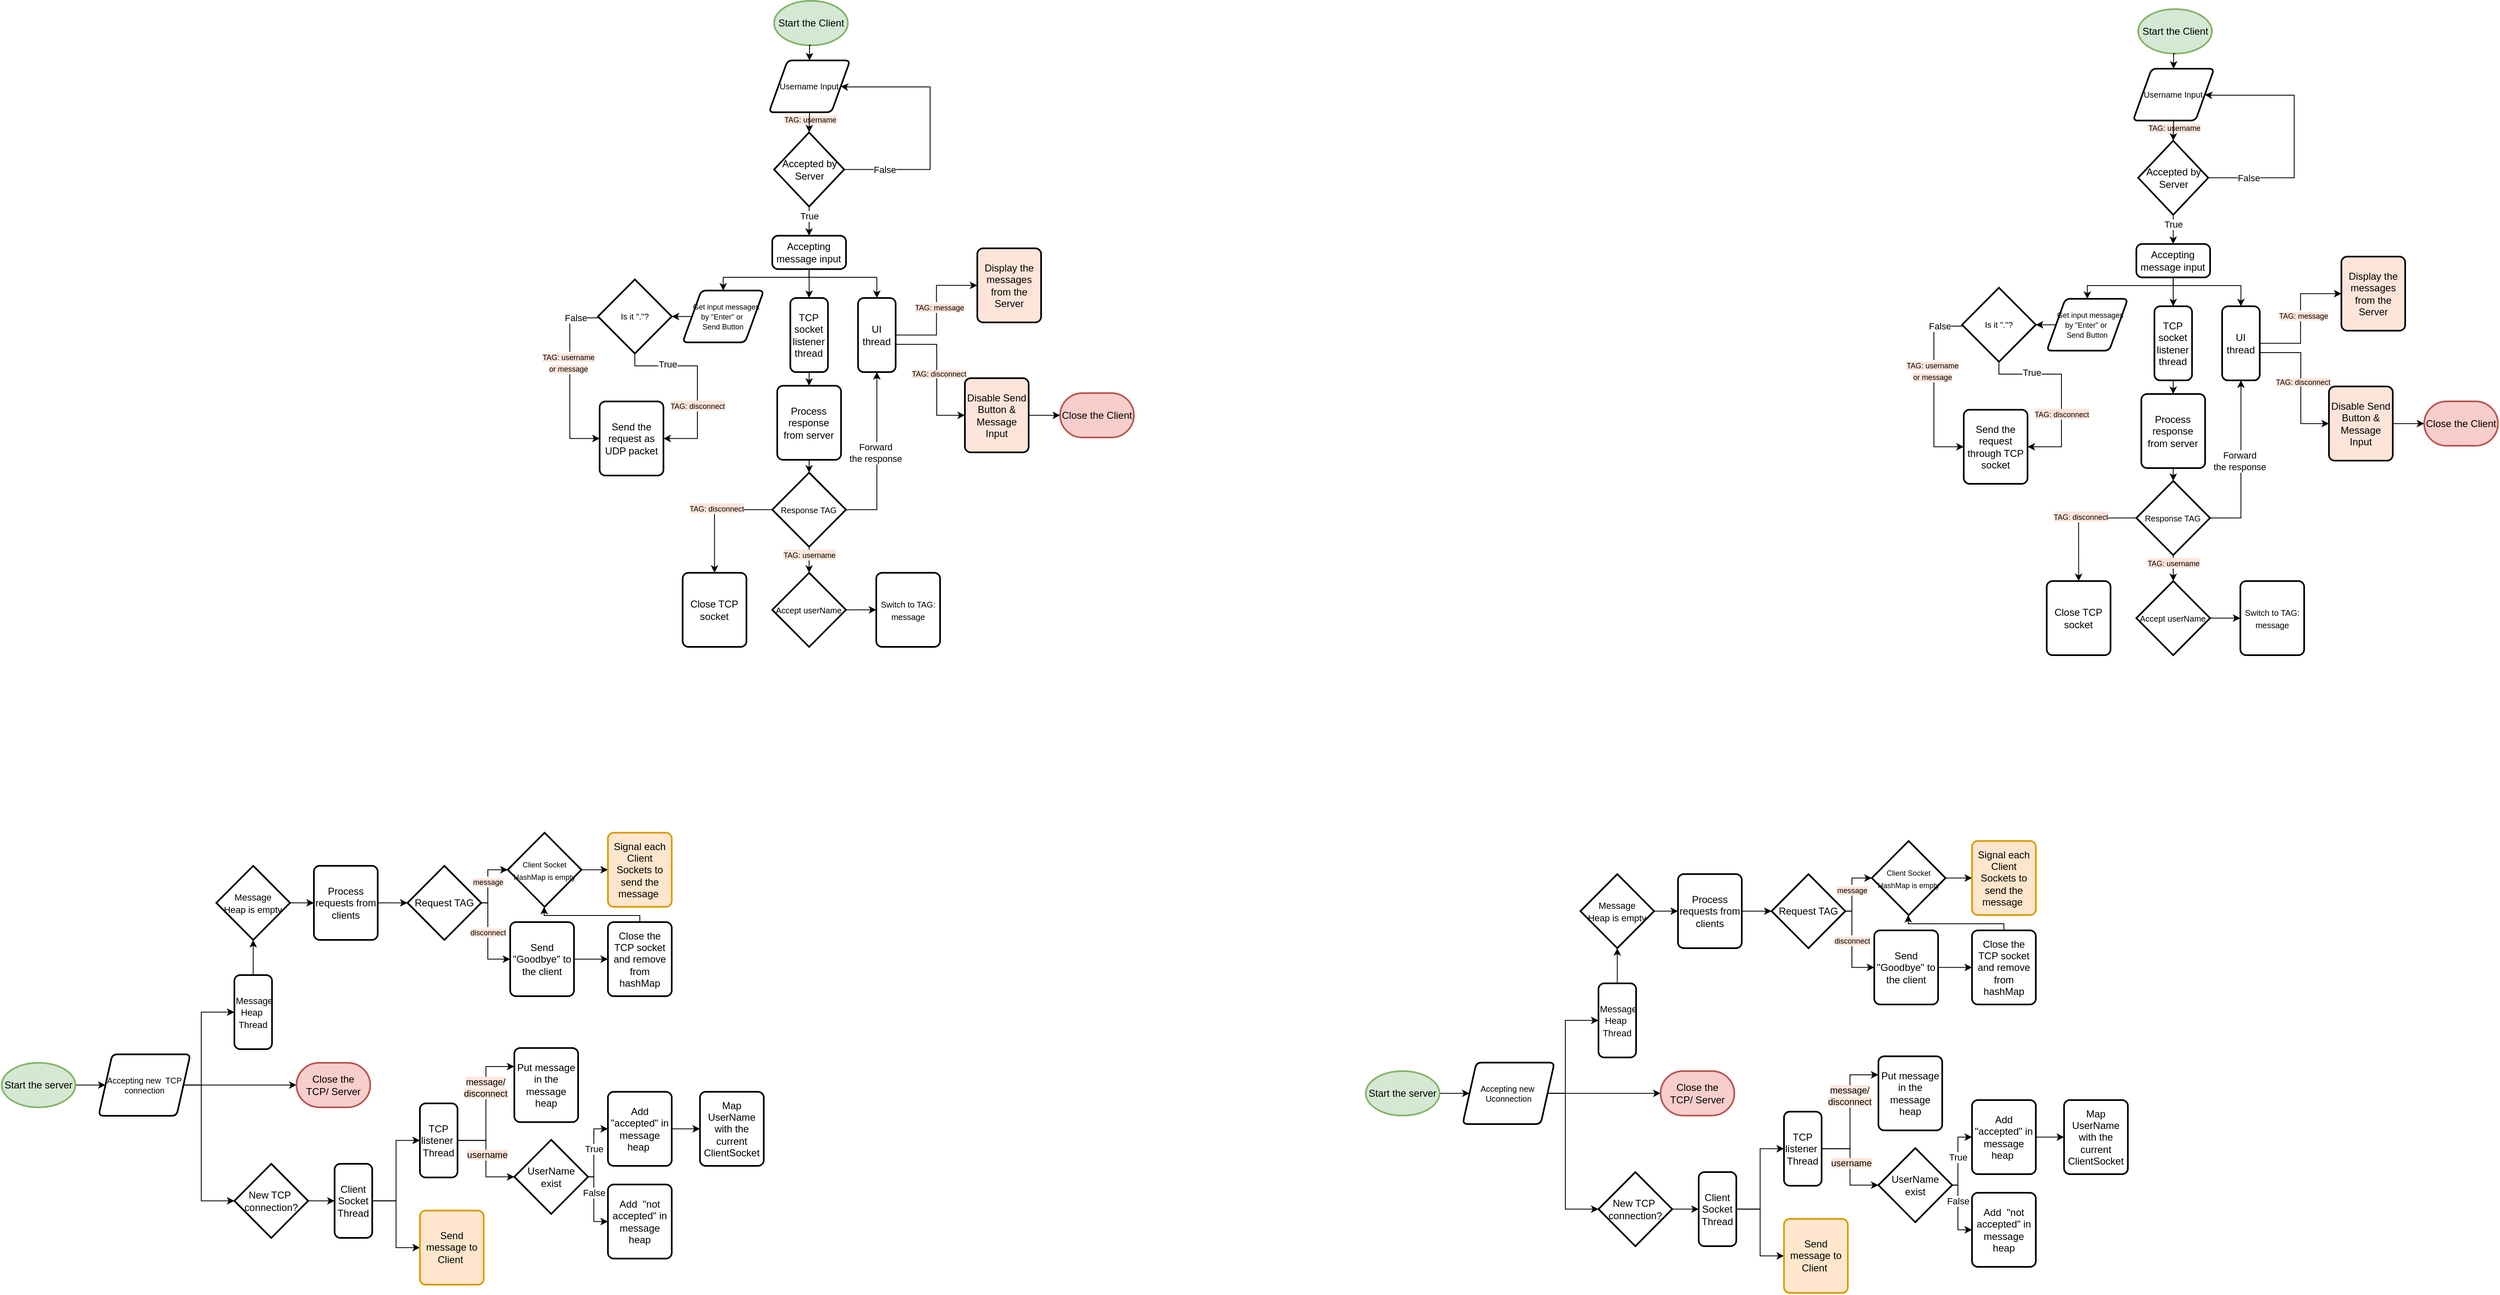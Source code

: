 <mxfile version="21.2.9" type="github">
  <diagram name="Page-1" id="WDChCcql0rG53_12nKBk">
    <mxGraphModel dx="944" dy="241" grid="0" gridSize="10" guides="1" tooltips="1" connect="1" arrows="1" fold="1" page="0" pageScale="1" pageWidth="850" pageHeight="1100" background="none" math="0" shadow="0">
      <root>
        <mxCell id="0" />
        <mxCell id="1" parent="0" />
        <mxCell id="UWtLzgVOF58EE2J-hzwo-31" style="edgeStyle=orthogonalEdgeStyle;rounded=0;orthogonalLoop=1;jettySize=auto;html=1;exitX=1;exitY=0.5;exitDx=0;exitDy=0;exitPerimeter=0;entryX=0;entryY=0.5;entryDx=0;entryDy=0;" parent="1" source="ms0vahH0W5dWYMZo6FmL-133" target="ms0vahH0W5dWYMZo6FmL-134" edge="1">
          <mxGeometry relative="1" as="geometry" />
        </mxCell>
        <mxCell id="ms0vahH0W5dWYMZo6FmL-133" value="Start the server" style="strokeWidth=2;html=1;shape=mxgraph.flowchart.start_1;whiteSpace=wrap;labelBackgroundColor=none;fillColor=#d5e8d4;container=0;strokeColor=#82b366;" parent="1" vertex="1">
          <mxGeometry x="-635.003" y="1513" width="89.053" height="53.716" as="geometry" />
        </mxCell>
        <mxCell id="UWtLzgVOF58EE2J-hzwo-32" style="edgeStyle=orthogonalEdgeStyle;rounded=0;orthogonalLoop=1;jettySize=auto;html=1;exitX=1;exitY=0.5;exitDx=0;exitDy=0;entryX=0;entryY=0.5;entryDx=0;entryDy=0;entryPerimeter=0;" parent="1" source="ms0vahH0W5dWYMZo6FmL-134" target="UWtLzgVOF58EE2J-hzwo-4" edge="1">
          <mxGeometry relative="1" as="geometry">
            <Array as="points">
              <mxPoint x="-394" y="1540" />
              <mxPoint x="-394" y="1680" />
            </Array>
          </mxGeometry>
        </mxCell>
        <mxCell id="UWtLzgVOF58EE2J-hzwo-33" style="edgeStyle=orthogonalEdgeStyle;rounded=0;orthogonalLoop=1;jettySize=auto;html=1;exitX=1;exitY=0.5;exitDx=0;exitDy=0;entryX=0;entryY=0.5;entryDx=0;entryDy=0;" parent="1" source="ms0vahH0W5dWYMZo6FmL-134" target="ms0vahH0W5dWYMZo6FmL-150" edge="1">
          <mxGeometry relative="1" as="geometry">
            <Array as="points">
              <mxPoint x="-394" y="1540" />
              <mxPoint x="-394" y="1451" />
            </Array>
          </mxGeometry>
        </mxCell>
        <mxCell id="UWtLzgVOF58EE2J-hzwo-34" style="edgeStyle=orthogonalEdgeStyle;rounded=0;orthogonalLoop=1;jettySize=auto;html=1;exitX=1;exitY=0.5;exitDx=0;exitDy=0;entryX=0;entryY=0.5;entryDx=0;entryDy=0;entryPerimeter=0;" parent="1" source="ms0vahH0W5dWYMZo6FmL-134" target="ms0vahH0W5dWYMZo6FmL-142" edge="1">
          <mxGeometry relative="1" as="geometry" />
        </mxCell>
        <mxCell id="ms0vahH0W5dWYMZo6FmL-134" value="&lt;font style=&quot;font-size: 10px;&quot;&gt;Accepting new&amp;nbsp; TCP connection&lt;/font&gt;" style="shape=parallelogram;html=1;strokeWidth=2;perimeter=parallelogramPerimeter;whiteSpace=wrap;rounded=1;arcSize=12;size=0.15;fontSize=10;container=0;" parent="1" vertex="1">
          <mxGeometry x="-518" y="1502.74" width="110.81" height="74.24" as="geometry" />
        </mxCell>
        <mxCell id="UWtLzgVOF58EE2J-hzwo-54" style="edgeStyle=orthogonalEdgeStyle;rounded=0;orthogonalLoop=1;jettySize=auto;html=1;exitX=1;exitY=0.5;exitDx=0;exitDy=0;exitPerimeter=0;entryX=0;entryY=0.5;entryDx=0;entryDy=0;" parent="1" source="ms0vahH0W5dWYMZo6FmL-141" target="ms0vahH0W5dWYMZo6FmL-161" edge="1">
          <mxGeometry relative="1" as="geometry">
            <Array as="points">
              <mxPoint x="80" y="1651" />
              <mxPoint x="80" y="1705" />
            </Array>
          </mxGeometry>
        </mxCell>
        <mxCell id="UWtLzgVOF58EE2J-hzwo-56" value="False" style="edgeLabel;html=1;align=center;verticalAlign=middle;resizable=0;points=[];" parent="UWtLzgVOF58EE2J-hzwo-54" vertex="1" connectable="0">
          <mxGeometry x="-0.327" relative="1" as="geometry">
            <mxPoint as="offset" />
          </mxGeometry>
        </mxCell>
        <mxCell id="UWtLzgVOF58EE2J-hzwo-55" style="edgeStyle=orthogonalEdgeStyle;rounded=0;orthogonalLoop=1;jettySize=auto;html=1;exitX=1;exitY=0.5;exitDx=0;exitDy=0;exitPerimeter=0;entryX=0;entryY=0.5;entryDx=0;entryDy=0;" parent="1" source="ms0vahH0W5dWYMZo6FmL-141" target="UWtLzgVOF58EE2J-hzwo-7" edge="1">
          <mxGeometry relative="1" as="geometry">
            <Array as="points">
              <mxPoint x="80" y="1651" />
              <mxPoint x="80" y="1593" />
            </Array>
          </mxGeometry>
        </mxCell>
        <mxCell id="UWtLzgVOF58EE2J-hzwo-57" value="True" style="edgeLabel;html=1;align=center;verticalAlign=middle;resizable=0;points=[];" parent="UWtLzgVOF58EE2J-hzwo-55" vertex="1" connectable="0">
          <mxGeometry x="0.009" relative="1" as="geometry">
            <mxPoint as="offset" />
          </mxGeometry>
        </mxCell>
        <mxCell id="ms0vahH0W5dWYMZo6FmL-141" value="UserName&lt;br&gt;exist" style="strokeWidth=2;html=1;shape=mxgraph.flowchart.decision;whiteSpace=wrap;container=0;" parent="1" vertex="1">
          <mxGeometry x="-16.003" y="1606.003" width="89.053" height="89.527" as="geometry" />
        </mxCell>
        <mxCell id="ms0vahH0W5dWYMZo6FmL-142" value="Close the &lt;br&gt;TCP/ Server" style="strokeWidth=2;html=1;shape=mxgraph.flowchart.terminator;whiteSpace=wrap;container=0;fillColor=#f8cecc;strokeColor=#b85450;" parent="1" vertex="1">
          <mxGeometry x="-279.003" y="1513.001" width="89.053" height="53.716" as="geometry" />
        </mxCell>
        <mxCell id="ms0vahH0W5dWYMZo6FmL-144" value="Map UserName with the current ClientSocket" style="rounded=1;whiteSpace=wrap;html=1;absoluteArcSize=1;arcSize=14;strokeWidth=2;container=0;" parent="1" vertex="1">
          <mxGeometry x="208.15" y="1548.004" width="77.031" height="89.527" as="geometry" />
        </mxCell>
        <mxCell id="UWtLzgVOF58EE2J-hzwo-36" style="edgeStyle=orthogonalEdgeStyle;rounded=0;orthogonalLoop=1;jettySize=auto;html=1;exitX=0.5;exitY=0;exitDx=0;exitDy=0;entryX=0.5;entryY=1;entryDx=0;entryDy=0;entryPerimeter=0;" parent="1" source="ms0vahH0W5dWYMZo6FmL-150" target="UWtLzgVOF58EE2J-hzwo-5" edge="1">
          <mxGeometry relative="1" as="geometry" />
        </mxCell>
        <mxCell id="ms0vahH0W5dWYMZo6FmL-150" value="&lt;font style=&quot;font-size: 11px;&quot;&gt;&amp;nbsp;Message&lt;br&gt;Heap&amp;nbsp;&lt;br&gt;Thread&lt;/font&gt;" style="rounded=1;whiteSpace=wrap;html=1;absoluteArcSize=1;arcSize=14;strokeWidth=2;container=0;" parent="1" vertex="1">
          <mxGeometry x="-354.001" y="1406.998" width="45.417" height="89.527" as="geometry" />
        </mxCell>
        <mxCell id="UWtLzgVOF58EE2J-hzwo-46" style="edgeStyle=orthogonalEdgeStyle;rounded=0;orthogonalLoop=1;jettySize=auto;html=1;exitX=1;exitY=0.5;exitDx=0;exitDy=0;entryX=0;entryY=0.5;entryDx=0;entryDy=0;" parent="1" source="ms0vahH0W5dWYMZo6FmL-152" target="ms0vahH0W5dWYMZo6FmL-171" edge="1">
          <mxGeometry relative="1" as="geometry" />
        </mxCell>
        <mxCell id="UWtLzgVOF58EE2J-hzwo-47" style="edgeStyle=orthogonalEdgeStyle;rounded=0;orthogonalLoop=1;jettySize=auto;html=1;exitX=1;exitY=0.5;exitDx=0;exitDy=0;entryX=0;entryY=0.5;entryDx=0;entryDy=0;" parent="1" source="ms0vahH0W5dWYMZo6FmL-152" target="UWtLzgVOF58EE2J-hzwo-12" edge="1">
          <mxGeometry relative="1" as="geometry" />
        </mxCell>
        <mxCell id="ms0vahH0W5dWYMZo6FmL-152" value="Client&lt;br&gt;Socket&lt;br&gt;Thread" style="rounded=1;whiteSpace=wrap;html=1;absoluteArcSize=1;arcSize=14;strokeWidth=2;container=0;" parent="1" vertex="1">
          <mxGeometry x="-233.003" y="1634.998" width="45.417" height="89.527" as="geometry" />
        </mxCell>
        <mxCell id="ms0vahH0W5dWYMZo6FmL-157" value="Put message in the message heap" style="rounded=1;whiteSpace=wrap;html=1;absoluteArcSize=1;arcSize=14;strokeWidth=2;container=0;" parent="1" vertex="1">
          <mxGeometry x="-15.998" y="1495.092" width="77.031" height="89.527" as="geometry" />
        </mxCell>
        <mxCell id="ms0vahH0W5dWYMZo6FmL-161" value="Add&amp;nbsp;&amp;nbsp;&quot;not accepted&quot; in message heap" style="rounded=1;whiteSpace=wrap;html=1;absoluteArcSize=1;arcSize=14;strokeWidth=2;container=0;" parent="1" vertex="1">
          <mxGeometry x="97.023" y="1660.003" width="77.031" height="89.527" as="geometry" />
        </mxCell>
        <mxCell id="UWtLzgVOF58EE2J-hzwo-39" style="edgeStyle=orthogonalEdgeStyle;rounded=0;orthogonalLoop=1;jettySize=auto;html=1;exitX=1;exitY=0.5;exitDx=0;exitDy=0;exitPerimeter=0;entryX=0;entryY=0.5;entryDx=0;entryDy=0;" parent="1" source="ms0vahH0W5dWYMZo6FmL-168" target="UWtLzgVOF58EE2J-hzwo-8" edge="1">
          <mxGeometry relative="1" as="geometry">
            <Array as="points">
              <mxPoint x="-48" y="1320" />
              <mxPoint x="-48" y="1388" />
            </Array>
          </mxGeometry>
        </mxCell>
        <mxCell id="UWtLzgVOF58EE2J-hzwo-48" value="&lt;font style=&quot;font-size: 9px; background-color: rgb(255, 229, 217);&quot;&gt;disconnect&lt;/font&gt;" style="edgeLabel;html=1;align=center;verticalAlign=middle;resizable=0;points=[];" parent="UWtLzgVOF58EE2J-hzwo-39" vertex="1" connectable="0">
          <mxGeometry x="-0.174" relative="1" as="geometry">
            <mxPoint as="offset" />
          </mxGeometry>
        </mxCell>
        <mxCell id="UWtLzgVOF58EE2J-hzwo-40" style="edgeStyle=orthogonalEdgeStyle;rounded=0;orthogonalLoop=1;jettySize=auto;html=1;exitX=1;exitY=0.5;exitDx=0;exitDy=0;exitPerimeter=0;entryX=0;entryY=0.5;entryDx=0;entryDy=0;entryPerimeter=0;" parent="1" source="ms0vahH0W5dWYMZo6FmL-168" target="UWtLzgVOF58EE2J-hzwo-9" edge="1">
          <mxGeometry relative="1" as="geometry">
            <Array as="points">
              <mxPoint x="-48" y="1320" />
              <mxPoint x="-48" y="1280" />
            </Array>
          </mxGeometry>
        </mxCell>
        <mxCell id="UWtLzgVOF58EE2J-hzwo-49" value="&lt;font style=&quot;font-size: 9px; background-color: rgb(255, 229, 217);&quot;&gt;message&lt;/font&gt;" style="edgeLabel;html=1;align=center;verticalAlign=middle;resizable=0;points=[];" parent="UWtLzgVOF58EE2J-hzwo-40" vertex="1" connectable="0">
          <mxGeometry x="-0.052" relative="1" as="geometry">
            <mxPoint as="offset" />
          </mxGeometry>
        </mxCell>
        <mxCell id="ms0vahH0W5dWYMZo6FmL-168" value="Request TAG" style="strokeWidth=2;html=1;shape=mxgraph.flowchart.decision;whiteSpace=wrap;container=0;" parent="1" vertex="1">
          <mxGeometry x="-145.0" y="1274.998" width="89.053" height="89.527" as="geometry" />
        </mxCell>
        <mxCell id="ms0vahH0W5dWYMZo6FmL-171" value="Send message to Client&amp;nbsp;" style="rounded=1;whiteSpace=wrap;html=1;absoluteArcSize=1;arcSize=14;strokeWidth=2;container=0;fillColor=#ffe6cc;strokeColor=#d79b00;" parent="1" vertex="1">
          <mxGeometry x="-130.003" y="1691.53" width="77.031" height="89.527" as="geometry" />
        </mxCell>
        <mxCell id="UWtLzgVOF58EE2J-hzwo-35" style="edgeStyle=orthogonalEdgeStyle;rounded=0;orthogonalLoop=1;jettySize=auto;html=1;exitX=1;exitY=0.5;exitDx=0;exitDy=0;exitPerimeter=0;entryX=0;entryY=0.5;entryDx=0;entryDy=0;" parent="1" source="UWtLzgVOF58EE2J-hzwo-4" target="ms0vahH0W5dWYMZo6FmL-152" edge="1">
          <mxGeometry relative="1" as="geometry" />
        </mxCell>
        <mxCell id="UWtLzgVOF58EE2J-hzwo-4" value="New TCP&amp;nbsp;&lt;br&gt;connection?" style="strokeWidth=2;html=1;shape=mxgraph.flowchart.decision;whiteSpace=wrap;container=0;" parent="1" vertex="1">
          <mxGeometry x="-354.0" y="1634.998" width="89.053" height="89.527" as="geometry" />
        </mxCell>
        <mxCell id="UWtLzgVOF58EE2J-hzwo-37" style="edgeStyle=orthogonalEdgeStyle;rounded=0;orthogonalLoop=1;jettySize=auto;html=1;exitX=1;exitY=0.5;exitDx=0;exitDy=0;exitPerimeter=0;entryX=0;entryY=0.5;entryDx=0;entryDy=0;" parent="1" source="UWtLzgVOF58EE2J-hzwo-5" target="UWtLzgVOF58EE2J-hzwo-6" edge="1">
          <mxGeometry relative="1" as="geometry" />
        </mxCell>
        <mxCell id="UWtLzgVOF58EE2J-hzwo-5" value="&lt;font style=&quot;font-size: 11px;&quot;&gt;Message&lt;br&gt;Heap is empty&lt;/font&gt;" style="strokeWidth=2;html=1;shape=mxgraph.flowchart.decision;whiteSpace=wrap;container=0;" parent="1" vertex="1">
          <mxGeometry x="-375.82" y="1274.998" width="89.053" height="89.527" as="geometry" />
        </mxCell>
        <mxCell id="UWtLzgVOF58EE2J-hzwo-38" style="edgeStyle=orthogonalEdgeStyle;rounded=0;orthogonalLoop=1;jettySize=auto;html=1;exitX=1;exitY=0.5;exitDx=0;exitDy=0;entryX=0;entryY=0.5;entryDx=0;entryDy=0;entryPerimeter=0;" parent="1" source="UWtLzgVOF58EE2J-hzwo-6" target="ms0vahH0W5dWYMZo6FmL-168" edge="1">
          <mxGeometry relative="1" as="geometry" />
        </mxCell>
        <mxCell id="UWtLzgVOF58EE2J-hzwo-6" value="&lt;font style=&quot;font-size: 12px;&quot;&gt;Process requests from clients&lt;/font&gt;" style="rounded=1;whiteSpace=wrap;html=1;absoluteArcSize=1;arcSize=14;strokeWidth=2;container=0;" parent="1" vertex="1">
          <mxGeometry x="-258" y="1274.994" width="77.031" height="89.527" as="geometry" />
        </mxCell>
        <mxCell id="UWtLzgVOF58EE2J-hzwo-58" style="edgeStyle=orthogonalEdgeStyle;rounded=0;orthogonalLoop=1;jettySize=auto;html=1;exitX=1;exitY=0.5;exitDx=0;exitDy=0;entryX=0;entryY=0.5;entryDx=0;entryDy=0;" parent="1" source="UWtLzgVOF58EE2J-hzwo-7" target="ms0vahH0W5dWYMZo6FmL-144" edge="1">
          <mxGeometry relative="1" as="geometry" />
        </mxCell>
        <mxCell id="UWtLzgVOF58EE2J-hzwo-7" value="Add &quot;accepted&quot; in message heap&amp;nbsp;" style="rounded=1;whiteSpace=wrap;html=1;absoluteArcSize=1;arcSize=14;strokeWidth=2;container=0;" parent="1" vertex="1">
          <mxGeometry x="97.02" y="1548.004" width="77.031" height="89.527" as="geometry" />
        </mxCell>
        <mxCell id="UWtLzgVOF58EE2J-hzwo-42" style="edgeStyle=orthogonalEdgeStyle;rounded=0;orthogonalLoop=1;jettySize=auto;html=1;exitX=1;exitY=0.5;exitDx=0;exitDy=0;entryX=0;entryY=0.5;entryDx=0;entryDy=0;" parent="1" source="UWtLzgVOF58EE2J-hzwo-8" target="UWtLzgVOF58EE2J-hzwo-10" edge="1">
          <mxGeometry relative="1" as="geometry" />
        </mxCell>
        <mxCell id="UWtLzgVOF58EE2J-hzwo-8" value="Send &quot;Goodbye&quot; to the client" style="rounded=1;whiteSpace=wrap;html=1;absoluteArcSize=1;arcSize=14;strokeWidth=2;container=0;" parent="1" vertex="1">
          <mxGeometry x="-20.998" y="1343.002" width="77.031" height="89.527" as="geometry" />
        </mxCell>
        <mxCell id="UWtLzgVOF58EE2J-hzwo-41" style="edgeStyle=orthogonalEdgeStyle;rounded=0;orthogonalLoop=1;jettySize=auto;html=1;exitX=1;exitY=0.5;exitDx=0;exitDy=0;exitPerimeter=0;entryX=0;entryY=0.5;entryDx=0;entryDy=0;" parent="1" source="UWtLzgVOF58EE2J-hzwo-9" target="UWtLzgVOF58EE2J-hzwo-11" edge="1">
          <mxGeometry relative="1" as="geometry" />
        </mxCell>
        <mxCell id="UWtLzgVOF58EE2J-hzwo-9" value="&lt;font style=&quot;font-size: 9px;&quot;&gt;Client Socket HashMap is empty&lt;/font&gt;" style="strokeWidth=2;html=1;shape=mxgraph.flowchart.decision;whiteSpace=wrap;container=0;" parent="1" vertex="1">
          <mxGeometry x="-24.0" y="1234.998" width="89.053" height="89.527" as="geometry" />
        </mxCell>
        <mxCell id="UWtLzgVOF58EE2J-hzwo-45" style="edgeStyle=orthogonalEdgeStyle;rounded=0;orthogonalLoop=1;jettySize=auto;html=1;exitX=0.5;exitY=0;exitDx=0;exitDy=0;entryX=0.5;entryY=1;entryDx=0;entryDy=0;entryPerimeter=0;" parent="1" source="UWtLzgVOF58EE2J-hzwo-10" target="UWtLzgVOF58EE2J-hzwo-9" edge="1">
          <mxGeometry relative="1" as="geometry">
            <Array as="points">
              <mxPoint x="136" y="1335" />
              <mxPoint x="20" y="1335" />
              <mxPoint x="20" y="1325" />
            </Array>
          </mxGeometry>
        </mxCell>
        <mxCell id="UWtLzgVOF58EE2J-hzwo-10" value="Close the TCP socket and remove from hashMap" style="rounded=1;whiteSpace=wrap;html=1;absoluteArcSize=1;arcSize=14;strokeWidth=2;container=0;" parent="1" vertex="1">
          <mxGeometry x="97.022" y="1343.002" width="77.031" height="89.527" as="geometry" />
        </mxCell>
        <mxCell id="UWtLzgVOF58EE2J-hzwo-11" value="Signal each Client Sockets to send the message&amp;nbsp;" style="rounded=1;whiteSpace=wrap;html=1;absoluteArcSize=1;arcSize=14;strokeWidth=2;container=0;fillColor=#ffe6cc;strokeColor=#d79b00;" parent="1" vertex="1">
          <mxGeometry x="97.02" y="1234.994" width="77.031" height="89.527" as="geometry" />
        </mxCell>
        <mxCell id="UWtLzgVOF58EE2J-hzwo-50" style="edgeStyle=orthogonalEdgeStyle;rounded=0;orthogonalLoop=1;jettySize=auto;html=1;exitX=1;exitY=0.5;exitDx=0;exitDy=0;entryX=0;entryY=0.5;entryDx=0;entryDy=0;entryPerimeter=0;" parent="1" source="UWtLzgVOF58EE2J-hzwo-12" target="ms0vahH0W5dWYMZo6FmL-141" edge="1">
          <mxGeometry relative="1" as="geometry" />
        </mxCell>
        <mxCell id="UWtLzgVOF58EE2J-hzwo-53" value="&lt;span style=&quot;background-color: rgb(255, 229, 217);&quot;&gt;username&lt;/span&gt;" style="edgeLabel;html=1;align=center;verticalAlign=middle;resizable=0;points=[];" parent="UWtLzgVOF58EE2J-hzwo-50" vertex="1" connectable="0">
          <mxGeometry x="-0.094" y="1" relative="1" as="geometry">
            <mxPoint as="offset" />
          </mxGeometry>
        </mxCell>
        <mxCell id="UWtLzgVOF58EE2J-hzwo-51" style="edgeStyle=orthogonalEdgeStyle;rounded=0;orthogonalLoop=1;jettySize=auto;html=1;exitX=1;exitY=0.5;exitDx=0;exitDy=0;entryX=0;entryY=0.25;entryDx=0;entryDy=0;" parent="1" source="UWtLzgVOF58EE2J-hzwo-12" target="ms0vahH0W5dWYMZo6FmL-157" edge="1">
          <mxGeometry relative="1" as="geometry" />
        </mxCell>
        <mxCell id="UWtLzgVOF58EE2J-hzwo-52" value="&lt;span style=&quot;background-color: rgb(255, 230, 219);&quot;&gt;message/&lt;br&gt;disconnect&lt;/span&gt;" style="edgeLabel;html=1;align=center;verticalAlign=middle;resizable=0;points=[];" parent="UWtLzgVOF58EE2J-hzwo-51" vertex="1" connectable="0">
          <mxGeometry x="0.244" y="1" relative="1" as="geometry">
            <mxPoint as="offset" />
          </mxGeometry>
        </mxCell>
        <mxCell id="UWtLzgVOF58EE2J-hzwo-12" value="TCP listener&amp;nbsp;&lt;br&gt;Thread" style="rounded=1;whiteSpace=wrap;html=1;absoluteArcSize=1;arcSize=14;strokeWidth=2;container=0;" parent="1" vertex="1">
          <mxGeometry x="-130.003" y="1561.998" width="45.417" height="89.527" as="geometry" />
        </mxCell>
        <mxCell id="UWtLzgVOF58EE2J-hzwo-59" value="" style="group" parent="1" vertex="1" connectable="0">
          <mxGeometry x="51" y="230" width="681.05" height="780.53" as="geometry" />
        </mxCell>
        <mxCell id="ms0vahH0W5dWYMZo6FmL-1" value="Start the Client" style="strokeWidth=2;html=1;shape=mxgraph.flowchart.start_1;whiteSpace=wrap;labelBackgroundColor=none;fillColor=#d5e8d4;container=0;strokeColor=#82b366;" parent="UWtLzgVOF58EE2J-hzwo-59" vertex="1">
          <mxGeometry x="246.647" width="89.053" height="53.716" as="geometry" />
        </mxCell>
        <mxCell id="ms0vahH0W5dWYMZo6FmL-2" value="Username Input" style="shape=parallelogram;html=1;strokeWidth=2;perimeter=parallelogramPerimeter;whiteSpace=wrap;rounded=1;arcSize=12;size=0.23;fontSize=10;container=0;" parent="UWtLzgVOF58EE2J-hzwo-59" vertex="1">
          <mxGeometry x="240.434" y="72.005" width="97.958" height="62.669" as="geometry" />
        </mxCell>
        <mxCell id="ms0vahH0W5dWYMZo6FmL-7" style="edgeStyle=orthogonalEdgeStyle;rounded=0;orthogonalLoop=1;jettySize=auto;html=1;exitX=0.5;exitY=1;exitDx=0;exitDy=0;exitPerimeter=0;entryX=0.5;entryY=0;entryDx=0;entryDy=0;" parent="UWtLzgVOF58EE2J-hzwo-59" source="ms0vahH0W5dWYMZo6FmL-1" target="ms0vahH0W5dWYMZo6FmL-2" edge="1">
          <mxGeometry relative="1" as="geometry" />
        </mxCell>
        <mxCell id="ms0vahH0W5dWYMZo6FmL-172" value="&lt;font style=&quot;font-size: 9px; background-color: rgb(255, 229, 217);&quot;&gt;TAG: username&lt;/font&gt;" style="edgeLabel;html=1;align=center;verticalAlign=middle;resizable=0;points=[];" parent="ms0vahH0W5dWYMZo6FmL-7" vertex="1" connectable="0">
          <mxGeometry x="-0.198" relative="1" as="geometry">
            <mxPoint y="83" as="offset" />
          </mxGeometry>
        </mxCell>
        <mxCell id="UWtLzgVOF58EE2J-hzwo-1" style="edgeStyle=orthogonalEdgeStyle;rounded=0;orthogonalLoop=1;jettySize=auto;html=1;exitX=1;exitY=0.5;exitDx=0;exitDy=0;exitPerimeter=0;entryX=1;entryY=0.5;entryDx=0;entryDy=0;" parent="UWtLzgVOF58EE2J-hzwo-59" source="ms0vahH0W5dWYMZo6FmL-3" target="ms0vahH0W5dWYMZo6FmL-2" edge="1">
          <mxGeometry relative="1" as="geometry">
            <Array as="points">
              <mxPoint x="435" y="204" />
              <mxPoint x="435" y="104" />
              <mxPoint x="333" y="104" />
            </Array>
          </mxGeometry>
        </mxCell>
        <mxCell id="UWtLzgVOF58EE2J-hzwo-2" value="False" style="edgeLabel;html=1;align=center;verticalAlign=middle;resizable=0;points=[];" parent="UWtLzgVOF58EE2J-hzwo-1" vertex="1" connectable="0">
          <mxGeometry x="-0.688" relative="1" as="geometry">
            <mxPoint as="offset" />
          </mxGeometry>
        </mxCell>
        <mxCell id="ms0vahH0W5dWYMZo6FmL-3" value="Accepted by&lt;br&gt;Server" style="strokeWidth=2;html=1;shape=mxgraph.flowchart.decision;whiteSpace=wrap;container=0;" parent="UWtLzgVOF58EE2J-hzwo-59" vertex="1">
          <mxGeometry x="246.647" y="159.0" width="84.6" height="89.527" as="geometry" />
        </mxCell>
        <mxCell id="ms0vahH0W5dWYMZo6FmL-8" style="edgeStyle=orthogonalEdgeStyle;rounded=0;orthogonalLoop=1;jettySize=auto;html=1;exitX=0.5;exitY=1;exitDx=0;exitDy=0;entryX=0.5;entryY=0;entryDx=0;entryDy=0;entryPerimeter=0;" parent="UWtLzgVOF58EE2J-hzwo-59" source="ms0vahH0W5dWYMZo6FmL-2" target="ms0vahH0W5dWYMZo6FmL-3" edge="1">
          <mxGeometry relative="1" as="geometry" />
        </mxCell>
        <mxCell id="ms0vahH0W5dWYMZo6FmL-10" value="&lt;font style=&quot;font-size: 9px;&quot;&gt;&lt;font style=&quot;font-size: 9px;&quot;&gt;&amp;nbsp; &amp;nbsp;Get input messages&lt;br&gt;&lt;/font&gt;by &quot;Enter&quot; or&amp;nbsp;&lt;br&gt;Send Button&lt;br&gt;&lt;/font&gt;" style="shape=parallelogram;html=1;strokeWidth=2;perimeter=parallelogramPerimeter;whiteSpace=wrap;rounded=1;arcSize=12;size=0.23;fontSize=10;container=0;" parent="UWtLzgVOF58EE2J-hzwo-59" vertex="1">
          <mxGeometry x="136.221" y="350.003" width="97.958" height="62.669" as="geometry" />
        </mxCell>
        <mxCell id="ms0vahH0W5dWYMZo6FmL-11" value="&lt;font style=&quot;font-size: 10px;&quot;&gt;Response TAG&lt;/font&gt;" style="strokeWidth=2;html=1;shape=mxgraph.flowchart.decision;whiteSpace=wrap;container=0;" parent="UWtLzgVOF58EE2J-hzwo-59" vertex="1">
          <mxGeometry x="244.417" y="570.003" width="89.053" height="89.527" as="geometry" />
        </mxCell>
        <mxCell id="ms0vahH0W5dWYMZo6FmL-13" value="Close the Client" style="strokeWidth=2;html=1;shape=mxgraph.flowchart.terminator;whiteSpace=wrap;container=0;fillColor=#f8cecc;strokeColor=#b85450;" parent="UWtLzgVOF58EE2J-hzwo-59" vertex="1">
          <mxGeometry x="591.997" y="473.841" width="89.053" height="53.716" as="geometry" />
        </mxCell>
        <mxCell id="ms0vahH0W5dWYMZo6FmL-24" value="Display the messages from the Server" style="rounded=1;whiteSpace=wrap;html=1;absoluteArcSize=1;arcSize=14;strokeWidth=2;container=0;fillColor=#ffe5d9;" parent="UWtLzgVOF58EE2J-hzwo-59" vertex="1">
          <mxGeometry x="491.997" y="299.0" width="77.031" height="89.527" as="geometry" />
        </mxCell>
        <mxCell id="ms0vahH0W5dWYMZo6FmL-88" value="Send the request as UDP packet" style="rounded=1;whiteSpace=wrap;html=1;absoluteArcSize=1;arcSize=14;strokeWidth=2;container=0;" parent="UWtLzgVOF58EE2J-hzwo-59" vertex="1">
          <mxGeometry x="36.02" y="484.004" width="77.031" height="89.527" as="geometry" />
        </mxCell>
        <mxCell id="ms0vahH0W5dWYMZo6FmL-116" style="edgeStyle=orthogonalEdgeStyle;rounded=0;orthogonalLoop=1;jettySize=auto;html=1;exitX=0;exitY=0.5;exitDx=0;exitDy=0;entryX=0;entryY=0.5;entryDx=0;entryDy=0;exitPerimeter=0;" parent="UWtLzgVOF58EE2J-hzwo-59" source="UWtLzgVOF58EE2J-hzwo-17" target="ms0vahH0W5dWYMZo6FmL-88" edge="1">
          <mxGeometry relative="1" as="geometry">
            <Array as="points">
              <mxPoint x="34" y="383" />
              <mxPoint y="383" />
              <mxPoint y="529" />
            </Array>
          </mxGeometry>
        </mxCell>
        <mxCell id="ms0vahH0W5dWYMZo6FmL-173" value="&lt;font style=&quot;background-color: rgb(255, 229, 217); font-size: 9px;&quot;&gt;TAG: username&lt;br&gt;or message&lt;/font&gt;" style="edgeLabel;html=1;align=center;verticalAlign=middle;resizable=0;points=[];" parent="ms0vahH0W5dWYMZo6FmL-116" vertex="1" connectable="0">
          <mxGeometry x="0.051" y="-1" relative="1" as="geometry">
            <mxPoint x="-1" y="-25" as="offset" />
          </mxGeometry>
        </mxCell>
        <mxCell id="UWtLzgVOF58EE2J-hzwo-20" value="False" style="edgeLabel;html=1;align=center;verticalAlign=middle;resizable=0;points=[];" parent="ms0vahH0W5dWYMZo6FmL-116" vertex="1" connectable="0">
          <mxGeometry x="-0.74" relative="1" as="geometry">
            <mxPoint as="offset" />
          </mxGeometry>
        </mxCell>
        <mxCell id="ms0vahH0W5dWYMZo6FmL-112" style="edgeStyle=orthogonalEdgeStyle;rounded=0;orthogonalLoop=1;jettySize=auto;html=1;exitX=0.5;exitY=1;exitDx=0;exitDy=0;entryX=0.5;entryY=0;entryDx=0;entryDy=0;" parent="UWtLzgVOF58EE2J-hzwo-59" source="ms0vahH0W5dWYMZo6FmL-92" target="ms0vahH0W5dWYMZo6FmL-10" edge="1">
          <mxGeometry relative="1" as="geometry">
            <Array as="points">
              <mxPoint x="289" y="334" />
              <mxPoint x="185" y="334" />
            </Array>
          </mxGeometry>
        </mxCell>
        <mxCell id="ms0vahH0W5dWYMZo6FmL-92" value="Accepting message input" style="rounded=1;whiteSpace=wrap;html=1;absoluteArcSize=1;arcSize=14;strokeWidth=2;" parent="UWtLzgVOF58EE2J-hzwo-59" vertex="1">
          <mxGeometry x="244.421" y="283.802" width="89.053" height="40.287" as="geometry" />
        </mxCell>
        <mxCell id="ms0vahH0W5dWYMZo6FmL-97" style="edgeStyle=orthogonalEdgeStyle;rounded=0;orthogonalLoop=1;jettySize=auto;html=1;exitX=0.5;exitY=1;exitDx=0;exitDy=0;exitPerimeter=0;entryX=0.5;entryY=0;entryDx=0;entryDy=0;" parent="UWtLzgVOF58EE2J-hzwo-59" source="ms0vahH0W5dWYMZo6FmL-3" target="ms0vahH0W5dWYMZo6FmL-92" edge="1">
          <mxGeometry relative="1" as="geometry">
            <Array as="points">
              <mxPoint x="289.392" y="264.106" />
              <mxPoint x="289.392" y="264.106" />
            </Array>
          </mxGeometry>
        </mxCell>
        <mxCell id="ms0vahH0W5dWYMZo6FmL-128" value="True" style="edgeLabel;html=1;align=center;verticalAlign=middle;resizable=0;points=[];" parent="ms0vahH0W5dWYMZo6FmL-97" vertex="1" connectable="0">
          <mxGeometry x="-0.339" relative="1" as="geometry">
            <mxPoint as="offset" />
          </mxGeometry>
        </mxCell>
        <mxCell id="ms0vahH0W5dWYMZo6FmL-93" value="TCP socket listener thread" style="rounded=1;whiteSpace=wrap;html=1;absoluteArcSize=1;arcSize=14;strokeWidth=2;" parent="UWtLzgVOF58EE2J-hzwo-59" vertex="1">
          <mxGeometry x="266.239" y="359.008" width="45.417" height="89.527" as="geometry" />
        </mxCell>
        <mxCell id="ms0vahH0W5dWYMZo6FmL-108" style="edgeStyle=orthogonalEdgeStyle;rounded=0;orthogonalLoop=1;jettySize=auto;html=1;exitX=0.5;exitY=1;exitDx=0;exitDy=0;entryX=0.5;entryY=0;entryDx=0;entryDy=0;" parent="UWtLzgVOF58EE2J-hzwo-59" source="ms0vahH0W5dWYMZo6FmL-92" target="ms0vahH0W5dWYMZo6FmL-93" edge="1">
          <mxGeometry relative="1" as="geometry" />
        </mxCell>
        <mxCell id="ms0vahH0W5dWYMZo6FmL-178" style="edgeStyle=orthogonalEdgeStyle;rounded=0;orthogonalLoop=1;jettySize=auto;html=1;exitX=1;exitY=0.5;exitDx=0;exitDy=0;entryX=0;entryY=0.5;entryDx=0;entryDy=0;" parent="UWtLzgVOF58EE2J-hzwo-59" source="ms0vahH0W5dWYMZo6FmL-96" target="ms0vahH0W5dWYMZo6FmL-24" edge="1">
          <mxGeometry relative="1" as="geometry" />
        </mxCell>
        <mxCell id="ms0vahH0W5dWYMZo6FmL-96" value="UI thread" style="rounded=1;whiteSpace=wrap;html=1;absoluteArcSize=1;arcSize=14;strokeWidth=2;" parent="UWtLzgVOF58EE2J-hzwo-59" vertex="1">
          <mxGeometry x="347.997" y="359.008" width="45.417" height="89.527" as="geometry" />
        </mxCell>
        <mxCell id="ms0vahH0W5dWYMZo6FmL-119" style="edgeStyle=orthogonalEdgeStyle;rounded=0;orthogonalLoop=1;jettySize=auto;html=1;exitX=1;exitY=0.5;exitDx=0;exitDy=0;exitPerimeter=0;entryX=0.5;entryY=1;entryDx=0;entryDy=0;" parent="UWtLzgVOF58EE2J-hzwo-59" source="ms0vahH0W5dWYMZo6FmL-11" target="ms0vahH0W5dWYMZo6FmL-96" edge="1">
          <mxGeometry relative="1" as="geometry" />
        </mxCell>
        <mxCell id="ms0vahH0W5dWYMZo6FmL-122" value="Forward &lt;br&gt;the response" style="edgeLabel;html=1;align=center;verticalAlign=middle;resizable=0;points=[];" parent="ms0vahH0W5dWYMZo6FmL-119" vertex="1" connectable="0">
          <mxGeometry x="0.049" y="2" relative="1" as="geometry">
            <mxPoint as="offset" />
          </mxGeometry>
        </mxCell>
        <mxCell id="ms0vahH0W5dWYMZo6FmL-109" style="edgeStyle=orthogonalEdgeStyle;rounded=0;orthogonalLoop=1;jettySize=auto;html=1;exitX=0.5;exitY=1;exitDx=0;exitDy=0;entryX=0.5;entryY=0;entryDx=0;entryDy=0;" parent="UWtLzgVOF58EE2J-hzwo-59" source="ms0vahH0W5dWYMZo6FmL-92" target="ms0vahH0W5dWYMZo6FmL-96" edge="1">
          <mxGeometry relative="1" as="geometry">
            <Array as="points">
              <mxPoint x="289" y="334" />
              <mxPoint x="370" y="334" />
            </Array>
          </mxGeometry>
        </mxCell>
        <mxCell id="ms0vahH0W5dWYMZo6FmL-118" style="edgeStyle=orthogonalEdgeStyle;rounded=0;orthogonalLoop=1;jettySize=auto;html=1;exitX=0.5;exitY=1;exitDx=0;exitDy=0;entryX=0.5;entryY=0;entryDx=0;entryDy=0;entryPerimeter=0;" parent="UWtLzgVOF58EE2J-hzwo-59" source="ms0vahH0W5dWYMZo6FmL-106" target="ms0vahH0W5dWYMZo6FmL-11" edge="1">
          <mxGeometry relative="1" as="geometry" />
        </mxCell>
        <mxCell id="ms0vahH0W5dWYMZo6FmL-106" value="Process response from server" style="rounded=1;whiteSpace=wrap;html=1;absoluteArcSize=1;arcSize=14;strokeWidth=2;container=0;" parent="UWtLzgVOF58EE2J-hzwo-59" vertex="1">
          <mxGeometry x="250.432" y="465.002" width="77.031" height="89.527" as="geometry" />
        </mxCell>
        <mxCell id="ms0vahH0W5dWYMZo6FmL-113" style="edgeStyle=orthogonalEdgeStyle;rounded=0;orthogonalLoop=1;jettySize=auto;html=1;exitX=0.5;exitY=1;exitDx=0;exitDy=0;entryX=0.5;entryY=0;entryDx=0;entryDy=0;" parent="UWtLzgVOF58EE2J-hzwo-59" source="ms0vahH0W5dWYMZo6FmL-93" target="ms0vahH0W5dWYMZo6FmL-106" edge="1">
          <mxGeometry relative="1" as="geometry" />
        </mxCell>
        <mxCell id="ms0vahH0W5dWYMZo6FmL-180" style="edgeStyle=orthogonalEdgeStyle;rounded=0;orthogonalLoop=1;jettySize=auto;html=1;exitX=1;exitY=0.5;exitDx=0;exitDy=0;entryX=0;entryY=0.5;entryDx=0;entryDy=0;entryPerimeter=0;" parent="UWtLzgVOF58EE2J-hzwo-59" source="ms0vahH0W5dWYMZo6FmL-107" target="ms0vahH0W5dWYMZo6FmL-13" edge="1">
          <mxGeometry relative="1" as="geometry" />
        </mxCell>
        <mxCell id="ms0vahH0W5dWYMZo6FmL-107" value="Disable Send Button &amp;amp; Message Input" style="rounded=1;whiteSpace=wrap;html=1;absoluteArcSize=1;arcSize=14;strokeWidth=2;container=0;fillColor=#ffe5d9;" parent="UWtLzgVOF58EE2J-hzwo-59" vertex="1">
          <mxGeometry x="476.997" y="455.936" width="77.031" height="89.527" as="geometry" />
        </mxCell>
        <mxCell id="ms0vahH0W5dWYMZo6FmL-179" style="edgeStyle=orthogonalEdgeStyle;rounded=0;orthogonalLoop=1;jettySize=auto;html=1;exitX=1;exitY=0.5;exitDx=0;exitDy=0;entryX=0;entryY=0.5;entryDx=0;entryDy=0;" parent="UWtLzgVOF58EE2J-hzwo-59" source="ms0vahH0W5dWYMZo6FmL-96" target="ms0vahH0W5dWYMZo6FmL-107" edge="1">
          <mxGeometry relative="1" as="geometry">
            <Array as="points">
              <mxPoint x="393" y="415" />
              <mxPoint x="443" y="415" />
              <mxPoint x="443" y="501" />
            </Array>
          </mxGeometry>
        </mxCell>
        <mxCell id="ms0vahH0W5dWYMZo6FmL-115" value="Close TCP socket" style="rounded=1;whiteSpace=wrap;html=1;absoluteArcSize=1;arcSize=14;strokeWidth=2;container=0;" parent="UWtLzgVOF58EE2J-hzwo-59" vertex="1">
          <mxGeometry x="136.223" y="691.003" width="77.031" height="89.527" as="geometry" />
        </mxCell>
        <mxCell id="ms0vahH0W5dWYMZo6FmL-117" style="edgeStyle=orthogonalEdgeStyle;rounded=0;orthogonalLoop=1;jettySize=auto;html=1;exitX=0;exitY=0.5;exitDx=0;exitDy=0;exitPerimeter=0;entryX=0.5;entryY=0;entryDx=0;entryDy=0;" parent="UWtLzgVOF58EE2J-hzwo-59" source="ms0vahH0W5dWYMZo6FmL-11" target="ms0vahH0W5dWYMZo6FmL-115" edge="1">
          <mxGeometry relative="1" as="geometry">
            <Array as="points">
              <mxPoint x="175" y="615" />
            </Array>
          </mxGeometry>
        </mxCell>
        <mxCell id="ms0vahH0W5dWYMZo6FmL-120" value="&lt;span style=&quot;background-color: rgb(255, 229, 217);&quot;&gt;&lt;font style=&quot;font-size: 9px;&quot;&gt;TAG: disconnect&lt;/font&gt;&lt;/span&gt;" style="edgeLabel;html=1;align=center;verticalAlign=middle;resizable=0;points=[];" parent="ms0vahH0W5dWYMZo6FmL-117" vertex="1" connectable="0">
          <mxGeometry x="-0.187" y="-1" relative="1" as="geometry">
            <mxPoint x="-8" y="-1" as="offset" />
          </mxGeometry>
        </mxCell>
        <mxCell id="ms0vahH0W5dWYMZo6FmL-176" value="&lt;font style=&quot;background-color: rgb(255, 229, 217); font-size: 9px;&quot;&gt;TAG: message&lt;/font&gt;" style="edgeLabel;html=1;align=center;verticalAlign=middle;resizable=0;points=[];" parent="UWtLzgVOF58EE2J-hzwo-59" vertex="1" connectable="0">
          <mxGeometry x="405.997" y="355.998" as="geometry">
            <mxPoint x="40" y="14" as="offset" />
          </mxGeometry>
        </mxCell>
        <mxCell id="ms0vahH0W5dWYMZo6FmL-177" value="&lt;span style=&quot;color: rgb(0, 0, 0); font-family: Helvetica; font-size: 9px; font-style: normal; font-variant-ligatures: normal; font-variant-caps: normal; font-weight: 400; letter-spacing: normal; orphans: 2; text-align: center; text-indent: 0px; text-transform: none; widows: 2; word-spacing: 0px; -webkit-text-stroke-width: 0px; background-color: rgb(255, 229, 217); text-decoration-thickness: initial; text-decoration-style: initial; text-decoration-color: initial; float: none; display: inline !important;&quot;&gt;TAG: disconnect&lt;/span&gt;" style="text;whiteSpace=wrap;html=1;" parent="UWtLzgVOF58EE2J-hzwo-59" vertex="1">
          <mxGeometry x="411" y="435.96" width="74" height="26" as="geometry" />
        </mxCell>
        <mxCell id="UWtLzgVOF58EE2J-hzwo-14" value="&lt;font style=&quot;font-size: 10px;&quot;&gt;Accept userName&lt;/font&gt;" style="strokeWidth=2;html=1;shape=mxgraph.flowchart.decision;whiteSpace=wrap;container=0;" parent="UWtLzgVOF58EE2J-hzwo-59" vertex="1">
          <mxGeometry x="244.417" y="691.003" width="89.053" height="89.527" as="geometry" />
        </mxCell>
        <mxCell id="UWtLzgVOF58EE2J-hzwo-28" style="edgeStyle=orthogonalEdgeStyle;rounded=0;orthogonalLoop=1;jettySize=auto;html=1;exitX=0.5;exitY=1;exitDx=0;exitDy=0;exitPerimeter=0;entryX=0.5;entryY=0;entryDx=0;entryDy=0;entryPerimeter=0;" parent="UWtLzgVOF58EE2J-hzwo-59" source="ms0vahH0W5dWYMZo6FmL-11" target="UWtLzgVOF58EE2J-hzwo-14" edge="1">
          <mxGeometry relative="1" as="geometry" />
        </mxCell>
        <mxCell id="UWtLzgVOF58EE2J-hzwo-30" value="&lt;span style=&quot;background-color: rgb(255, 230, 219);&quot;&gt;&lt;font style=&quot;font-size: 9px;&quot;&gt;TAG: username&lt;/font&gt;&lt;/span&gt;" style="edgeLabel;html=1;align=center;verticalAlign=middle;resizable=0;points=[];" parent="UWtLzgVOF58EE2J-hzwo-28" vertex="1" connectable="0">
          <mxGeometry x="-0.434" relative="1" as="geometry">
            <mxPoint as="offset" />
          </mxGeometry>
        </mxCell>
        <mxCell id="UWtLzgVOF58EE2J-hzwo-15" value="&lt;font style=&quot;font-size: 10px;&quot;&gt;Switch to TAG: message&lt;/font&gt;" style="rounded=1;whiteSpace=wrap;html=1;absoluteArcSize=1;arcSize=14;strokeWidth=2;container=0;" parent="UWtLzgVOF58EE2J-hzwo-59" vertex="1">
          <mxGeometry x="370.003" y="691.003" width="77.031" height="89.527" as="geometry" />
        </mxCell>
        <mxCell id="UWtLzgVOF58EE2J-hzwo-19" style="edgeStyle=orthogonalEdgeStyle;rounded=0;orthogonalLoop=1;jettySize=auto;html=1;exitX=0.5;exitY=1;exitDx=0;exitDy=0;exitPerimeter=0;entryX=1;entryY=0.5;entryDx=0;entryDy=0;" parent="UWtLzgVOF58EE2J-hzwo-59" source="UWtLzgVOF58EE2J-hzwo-17" target="ms0vahH0W5dWYMZo6FmL-88" edge="1">
          <mxGeometry relative="1" as="geometry">
            <Array as="points">
              <mxPoint x="79" y="441" />
              <mxPoint x="154" y="441" />
              <mxPoint x="154" y="529" />
            </Array>
          </mxGeometry>
        </mxCell>
        <mxCell id="UWtLzgVOF58EE2J-hzwo-21" value="True" style="edgeLabel;html=1;align=center;verticalAlign=middle;resizable=0;points=[];" parent="UWtLzgVOF58EE2J-hzwo-19" vertex="1" connectable="0">
          <mxGeometry x="-0.506" y="2" relative="1" as="geometry">
            <mxPoint as="offset" />
          </mxGeometry>
        </mxCell>
        <mxCell id="UWtLzgVOF58EE2J-hzwo-22" value="&lt;span style=&quot;background-color: rgb(255, 229, 217);&quot;&gt;&lt;font style=&quot;font-size: 9px;&quot;&gt;TAG: disconnect&lt;/font&gt;&lt;/span&gt;" style="edgeLabel;html=1;align=center;verticalAlign=middle;resizable=0;points=[];" parent="UWtLzgVOF58EE2J-hzwo-19" vertex="1" connectable="0">
          <mxGeometry x="0.261" relative="1" as="geometry">
            <mxPoint as="offset" />
          </mxGeometry>
        </mxCell>
        <mxCell id="UWtLzgVOF58EE2J-hzwo-17" value="&lt;span style=&quot;font-size: 10px;&quot;&gt;Is it &quot;.&quot;?&lt;/span&gt;" style="strokeWidth=2;html=1;shape=mxgraph.flowchart.decision;whiteSpace=wrap;container=0;" parent="UWtLzgVOF58EE2J-hzwo-59" vertex="1">
          <mxGeometry x="33.997" y="336.573" width="89.053" height="89.527" as="geometry" />
        </mxCell>
        <mxCell id="UWtLzgVOF58EE2J-hzwo-29" style="edgeStyle=orthogonalEdgeStyle;rounded=0;orthogonalLoop=1;jettySize=auto;html=1;exitX=1;exitY=0.5;exitDx=0;exitDy=0;exitPerimeter=0;entryX=0;entryY=0.5;entryDx=0;entryDy=0;" parent="UWtLzgVOF58EE2J-hzwo-59" source="UWtLzgVOF58EE2J-hzwo-14" target="UWtLzgVOF58EE2J-hzwo-15" edge="1">
          <mxGeometry relative="1" as="geometry" />
        </mxCell>
        <mxCell id="UWtLzgVOF58EE2J-hzwo-23" style="edgeStyle=orthogonalEdgeStyle;rounded=0;orthogonalLoop=1;jettySize=auto;html=1;exitX=0;exitY=0.5;exitDx=0;exitDy=0;entryX=1;entryY=0.5;entryDx=0;entryDy=0;entryPerimeter=0;" parent="UWtLzgVOF58EE2J-hzwo-59" source="ms0vahH0W5dWYMZo6FmL-10" target="UWtLzgVOF58EE2J-hzwo-17" edge="1">
          <mxGeometry relative="1" as="geometry" />
        </mxCell>
        <mxCell id="etvyedLRl9uBcENKC3Hf-96" style="edgeStyle=orthogonalEdgeStyle;rounded=0;orthogonalLoop=1;jettySize=auto;html=1;exitX=1;exitY=0.5;exitDx=0;exitDy=0;exitPerimeter=0;entryX=0;entryY=0.5;entryDx=0;entryDy=0;" edge="1" parent="1" source="etvyedLRl9uBcENKC3Hf-97" target="etvyedLRl9uBcENKC3Hf-101">
          <mxGeometry relative="1" as="geometry" />
        </mxCell>
        <mxCell id="etvyedLRl9uBcENKC3Hf-97" value="Start the server" style="strokeWidth=2;html=1;shape=mxgraph.flowchart.start_1;whiteSpace=wrap;labelBackgroundColor=none;fillColor=#d5e8d4;container=0;strokeColor=#82b366;" vertex="1" parent="1">
          <mxGeometry x="1011.997" y="1523" width="89.053" height="53.716" as="geometry" />
        </mxCell>
        <mxCell id="etvyedLRl9uBcENKC3Hf-98" style="edgeStyle=orthogonalEdgeStyle;rounded=0;orthogonalLoop=1;jettySize=auto;html=1;exitX=1;exitY=0.5;exitDx=0;exitDy=0;entryX=0;entryY=0.5;entryDx=0;entryDy=0;entryPerimeter=0;" edge="1" parent="1" source="etvyedLRl9uBcENKC3Hf-101" target="etvyedLRl9uBcENKC3Hf-123">
          <mxGeometry relative="1" as="geometry">
            <Array as="points">
              <mxPoint x="1253" y="1550" />
              <mxPoint x="1253" y="1690" />
            </Array>
          </mxGeometry>
        </mxCell>
        <mxCell id="etvyedLRl9uBcENKC3Hf-99" style="edgeStyle=orthogonalEdgeStyle;rounded=0;orthogonalLoop=1;jettySize=auto;html=1;exitX=1;exitY=0.5;exitDx=0;exitDy=0;entryX=0;entryY=0.5;entryDx=0;entryDy=0;" edge="1" parent="1" source="etvyedLRl9uBcENKC3Hf-101" target="etvyedLRl9uBcENKC3Hf-110">
          <mxGeometry relative="1" as="geometry">
            <Array as="points">
              <mxPoint x="1253" y="1550" />
              <mxPoint x="1253" y="1461" />
            </Array>
          </mxGeometry>
        </mxCell>
        <mxCell id="etvyedLRl9uBcENKC3Hf-100" style="edgeStyle=orthogonalEdgeStyle;rounded=0;orthogonalLoop=1;jettySize=auto;html=1;exitX=1;exitY=0.5;exitDx=0;exitDy=0;entryX=0;entryY=0.5;entryDx=0;entryDy=0;entryPerimeter=0;" edge="1" parent="1" source="etvyedLRl9uBcENKC3Hf-101" target="etvyedLRl9uBcENKC3Hf-107">
          <mxGeometry relative="1" as="geometry" />
        </mxCell>
        <mxCell id="etvyedLRl9uBcENKC3Hf-101" value="&lt;font style=&quot;font-size: 10px;&quot;&gt;Accepting new&amp;nbsp; Uconnection&lt;/font&gt;" style="shape=parallelogram;html=1;strokeWidth=2;perimeter=parallelogramPerimeter;whiteSpace=wrap;rounded=1;arcSize=12;size=0.15;fontSize=10;container=0;" vertex="1" parent="1">
          <mxGeometry x="1129" y="1512.74" width="110.81" height="74.24" as="geometry" />
        </mxCell>
        <mxCell id="etvyedLRl9uBcENKC3Hf-102" style="edgeStyle=orthogonalEdgeStyle;rounded=0;orthogonalLoop=1;jettySize=auto;html=1;exitX=1;exitY=0.5;exitDx=0;exitDy=0;exitPerimeter=0;entryX=0;entryY=0.5;entryDx=0;entryDy=0;" edge="1" parent="1" source="etvyedLRl9uBcENKC3Hf-106" target="etvyedLRl9uBcENKC3Hf-115">
          <mxGeometry relative="1" as="geometry">
            <Array as="points">
              <mxPoint x="1727" y="1661" />
              <mxPoint x="1727" y="1715" />
            </Array>
          </mxGeometry>
        </mxCell>
        <mxCell id="etvyedLRl9uBcENKC3Hf-103" value="False" style="edgeLabel;html=1;align=center;verticalAlign=middle;resizable=0;points=[];" vertex="1" connectable="0" parent="etvyedLRl9uBcENKC3Hf-102">
          <mxGeometry x="-0.327" relative="1" as="geometry">
            <mxPoint as="offset" />
          </mxGeometry>
        </mxCell>
        <mxCell id="etvyedLRl9uBcENKC3Hf-104" style="edgeStyle=orthogonalEdgeStyle;rounded=0;orthogonalLoop=1;jettySize=auto;html=1;exitX=1;exitY=0.5;exitDx=0;exitDy=0;exitPerimeter=0;entryX=0;entryY=0.5;entryDx=0;entryDy=0;" edge="1" parent="1" source="etvyedLRl9uBcENKC3Hf-106" target="etvyedLRl9uBcENKC3Hf-129">
          <mxGeometry relative="1" as="geometry">
            <Array as="points">
              <mxPoint x="1727" y="1661" />
              <mxPoint x="1727" y="1603" />
            </Array>
          </mxGeometry>
        </mxCell>
        <mxCell id="etvyedLRl9uBcENKC3Hf-105" value="True" style="edgeLabel;html=1;align=center;verticalAlign=middle;resizable=0;points=[];" vertex="1" connectable="0" parent="etvyedLRl9uBcENKC3Hf-104">
          <mxGeometry x="0.009" relative="1" as="geometry">
            <mxPoint as="offset" />
          </mxGeometry>
        </mxCell>
        <mxCell id="etvyedLRl9uBcENKC3Hf-106" value="UserName&lt;br&gt;exist" style="strokeWidth=2;html=1;shape=mxgraph.flowchart.decision;whiteSpace=wrap;container=0;" vertex="1" parent="1">
          <mxGeometry x="1630.997" y="1616.003" width="89.053" height="89.527" as="geometry" />
        </mxCell>
        <mxCell id="etvyedLRl9uBcENKC3Hf-107" value="Close the &lt;br&gt;TCP/ Server" style="strokeWidth=2;html=1;shape=mxgraph.flowchart.terminator;whiteSpace=wrap;container=0;fillColor=#f8cecc;strokeColor=#b85450;" vertex="1" parent="1">
          <mxGeometry x="1367.997" y="1523.001" width="89.053" height="53.716" as="geometry" />
        </mxCell>
        <mxCell id="etvyedLRl9uBcENKC3Hf-108" value="Map UserName with the current ClientSocket" style="rounded=1;whiteSpace=wrap;html=1;absoluteArcSize=1;arcSize=14;strokeWidth=2;container=0;" vertex="1" parent="1">
          <mxGeometry x="1855.15" y="1558.004" width="77.031" height="89.527" as="geometry" />
        </mxCell>
        <mxCell id="etvyedLRl9uBcENKC3Hf-109" style="edgeStyle=orthogonalEdgeStyle;rounded=0;orthogonalLoop=1;jettySize=auto;html=1;exitX=0.5;exitY=0;exitDx=0;exitDy=0;entryX=0.5;entryY=1;entryDx=0;entryDy=0;entryPerimeter=0;" edge="1" parent="1" source="etvyedLRl9uBcENKC3Hf-110" target="etvyedLRl9uBcENKC3Hf-125">
          <mxGeometry relative="1" as="geometry" />
        </mxCell>
        <mxCell id="etvyedLRl9uBcENKC3Hf-110" value="&lt;font style=&quot;font-size: 11px;&quot;&gt;&amp;nbsp;Message&lt;br&gt;Heap&amp;nbsp;&lt;br&gt;Thread&lt;/font&gt;" style="rounded=1;whiteSpace=wrap;html=1;absoluteArcSize=1;arcSize=14;strokeWidth=2;container=0;" vertex="1" parent="1">
          <mxGeometry x="1292.999" y="1416.998" width="45.417" height="89.527" as="geometry" />
        </mxCell>
        <mxCell id="etvyedLRl9uBcENKC3Hf-111" style="edgeStyle=orthogonalEdgeStyle;rounded=0;orthogonalLoop=1;jettySize=auto;html=1;exitX=1;exitY=0.5;exitDx=0;exitDy=0;entryX=0;entryY=0.5;entryDx=0;entryDy=0;" edge="1" parent="1" source="etvyedLRl9uBcENKC3Hf-113" target="etvyedLRl9uBcENKC3Hf-121">
          <mxGeometry relative="1" as="geometry" />
        </mxCell>
        <mxCell id="etvyedLRl9uBcENKC3Hf-112" style="edgeStyle=orthogonalEdgeStyle;rounded=0;orthogonalLoop=1;jettySize=auto;html=1;exitX=1;exitY=0.5;exitDx=0;exitDy=0;entryX=0;entryY=0.5;entryDx=0;entryDy=0;" edge="1" parent="1" source="etvyedLRl9uBcENKC3Hf-113" target="etvyedLRl9uBcENKC3Hf-141">
          <mxGeometry relative="1" as="geometry" />
        </mxCell>
        <mxCell id="etvyedLRl9uBcENKC3Hf-113" value="Client&lt;br&gt;Socket&lt;br&gt;Thread" style="rounded=1;whiteSpace=wrap;html=1;absoluteArcSize=1;arcSize=14;strokeWidth=2;container=0;" vertex="1" parent="1">
          <mxGeometry x="1413.997" y="1644.998" width="45.417" height="89.527" as="geometry" />
        </mxCell>
        <mxCell id="etvyedLRl9uBcENKC3Hf-114" value="Put message in the message heap" style="rounded=1;whiteSpace=wrap;html=1;absoluteArcSize=1;arcSize=14;strokeWidth=2;container=0;" vertex="1" parent="1">
          <mxGeometry x="1631.002" y="1505.092" width="77.031" height="89.527" as="geometry" />
        </mxCell>
        <mxCell id="etvyedLRl9uBcENKC3Hf-115" value="Add&amp;nbsp;&amp;nbsp;&quot;not accepted&quot; in message heap" style="rounded=1;whiteSpace=wrap;html=1;absoluteArcSize=1;arcSize=14;strokeWidth=2;container=0;" vertex="1" parent="1">
          <mxGeometry x="1744.023" y="1670.003" width="77.031" height="89.527" as="geometry" />
        </mxCell>
        <mxCell id="etvyedLRl9uBcENKC3Hf-116" style="edgeStyle=orthogonalEdgeStyle;rounded=0;orthogonalLoop=1;jettySize=auto;html=1;exitX=1;exitY=0.5;exitDx=0;exitDy=0;exitPerimeter=0;entryX=0;entryY=0.5;entryDx=0;entryDy=0;" edge="1" parent="1" source="etvyedLRl9uBcENKC3Hf-120" target="etvyedLRl9uBcENKC3Hf-131">
          <mxGeometry relative="1" as="geometry">
            <Array as="points">
              <mxPoint x="1599" y="1330" />
              <mxPoint x="1599" y="1398" />
            </Array>
          </mxGeometry>
        </mxCell>
        <mxCell id="etvyedLRl9uBcENKC3Hf-117" value="&lt;font style=&quot;font-size: 9px; background-color: rgb(255, 229, 217);&quot;&gt;disconnect&lt;/font&gt;" style="edgeLabel;html=1;align=center;verticalAlign=middle;resizable=0;points=[];" vertex="1" connectable="0" parent="etvyedLRl9uBcENKC3Hf-116">
          <mxGeometry x="-0.174" relative="1" as="geometry">
            <mxPoint as="offset" />
          </mxGeometry>
        </mxCell>
        <mxCell id="etvyedLRl9uBcENKC3Hf-118" style="edgeStyle=orthogonalEdgeStyle;rounded=0;orthogonalLoop=1;jettySize=auto;html=1;exitX=1;exitY=0.5;exitDx=0;exitDy=0;exitPerimeter=0;entryX=0;entryY=0.5;entryDx=0;entryDy=0;entryPerimeter=0;" edge="1" parent="1" source="etvyedLRl9uBcENKC3Hf-120" target="etvyedLRl9uBcENKC3Hf-133">
          <mxGeometry relative="1" as="geometry">
            <Array as="points">
              <mxPoint x="1599" y="1330" />
              <mxPoint x="1599" y="1290" />
            </Array>
          </mxGeometry>
        </mxCell>
        <mxCell id="etvyedLRl9uBcENKC3Hf-119" value="&lt;font style=&quot;font-size: 9px; background-color: rgb(255, 229, 217);&quot;&gt;message&lt;/font&gt;" style="edgeLabel;html=1;align=center;verticalAlign=middle;resizable=0;points=[];" vertex="1" connectable="0" parent="etvyedLRl9uBcENKC3Hf-118">
          <mxGeometry x="-0.052" relative="1" as="geometry">
            <mxPoint as="offset" />
          </mxGeometry>
        </mxCell>
        <mxCell id="etvyedLRl9uBcENKC3Hf-120" value="Request TAG" style="strokeWidth=2;html=1;shape=mxgraph.flowchart.decision;whiteSpace=wrap;container=0;" vertex="1" parent="1">
          <mxGeometry x="1502.0" y="1284.998" width="89.053" height="89.527" as="geometry" />
        </mxCell>
        <mxCell id="etvyedLRl9uBcENKC3Hf-121" value="Send message to Client&amp;nbsp;" style="rounded=1;whiteSpace=wrap;html=1;absoluteArcSize=1;arcSize=14;strokeWidth=2;container=0;fillColor=#ffe6cc;strokeColor=#d79b00;" vertex="1" parent="1">
          <mxGeometry x="1516.997" y="1701.53" width="77.031" height="89.527" as="geometry" />
        </mxCell>
        <mxCell id="etvyedLRl9uBcENKC3Hf-122" style="edgeStyle=orthogonalEdgeStyle;rounded=0;orthogonalLoop=1;jettySize=auto;html=1;exitX=1;exitY=0.5;exitDx=0;exitDy=0;exitPerimeter=0;entryX=0;entryY=0.5;entryDx=0;entryDy=0;" edge="1" parent="1" source="etvyedLRl9uBcENKC3Hf-123" target="etvyedLRl9uBcENKC3Hf-113">
          <mxGeometry relative="1" as="geometry" />
        </mxCell>
        <mxCell id="etvyedLRl9uBcENKC3Hf-123" value="New TCP&amp;nbsp;&lt;br&gt;connection?" style="strokeWidth=2;html=1;shape=mxgraph.flowchart.decision;whiteSpace=wrap;container=0;" vertex="1" parent="1">
          <mxGeometry x="1293.0" y="1644.998" width="89.053" height="89.527" as="geometry" />
        </mxCell>
        <mxCell id="etvyedLRl9uBcENKC3Hf-124" style="edgeStyle=orthogonalEdgeStyle;rounded=0;orthogonalLoop=1;jettySize=auto;html=1;exitX=1;exitY=0.5;exitDx=0;exitDy=0;exitPerimeter=0;entryX=0;entryY=0.5;entryDx=0;entryDy=0;" edge="1" parent="1" source="etvyedLRl9uBcENKC3Hf-125" target="etvyedLRl9uBcENKC3Hf-127">
          <mxGeometry relative="1" as="geometry" />
        </mxCell>
        <mxCell id="etvyedLRl9uBcENKC3Hf-125" value="&lt;font style=&quot;font-size: 11px;&quot;&gt;Message&lt;br&gt;Heap is empty&lt;/font&gt;" style="strokeWidth=2;html=1;shape=mxgraph.flowchart.decision;whiteSpace=wrap;container=0;" vertex="1" parent="1">
          <mxGeometry x="1271.18" y="1284.998" width="89.053" height="89.527" as="geometry" />
        </mxCell>
        <mxCell id="etvyedLRl9uBcENKC3Hf-126" style="edgeStyle=orthogonalEdgeStyle;rounded=0;orthogonalLoop=1;jettySize=auto;html=1;exitX=1;exitY=0.5;exitDx=0;exitDy=0;entryX=0;entryY=0.5;entryDx=0;entryDy=0;entryPerimeter=0;" edge="1" parent="1" source="etvyedLRl9uBcENKC3Hf-127" target="etvyedLRl9uBcENKC3Hf-120">
          <mxGeometry relative="1" as="geometry" />
        </mxCell>
        <mxCell id="etvyedLRl9uBcENKC3Hf-127" value="&lt;font style=&quot;font-size: 12px;&quot;&gt;Process requests from clients&lt;/font&gt;" style="rounded=1;whiteSpace=wrap;html=1;absoluteArcSize=1;arcSize=14;strokeWidth=2;container=0;" vertex="1" parent="1">
          <mxGeometry x="1389" y="1284.994" width="77.031" height="89.527" as="geometry" />
        </mxCell>
        <mxCell id="etvyedLRl9uBcENKC3Hf-128" style="edgeStyle=orthogonalEdgeStyle;rounded=0;orthogonalLoop=1;jettySize=auto;html=1;exitX=1;exitY=0.5;exitDx=0;exitDy=0;entryX=0;entryY=0.5;entryDx=0;entryDy=0;" edge="1" parent="1" source="etvyedLRl9uBcENKC3Hf-129" target="etvyedLRl9uBcENKC3Hf-108">
          <mxGeometry relative="1" as="geometry" />
        </mxCell>
        <mxCell id="etvyedLRl9uBcENKC3Hf-129" value="Add &quot;accepted&quot; in message heap&amp;nbsp;" style="rounded=1;whiteSpace=wrap;html=1;absoluteArcSize=1;arcSize=14;strokeWidth=2;container=0;" vertex="1" parent="1">
          <mxGeometry x="1744.02" y="1558.004" width="77.031" height="89.527" as="geometry" />
        </mxCell>
        <mxCell id="etvyedLRl9uBcENKC3Hf-130" style="edgeStyle=orthogonalEdgeStyle;rounded=0;orthogonalLoop=1;jettySize=auto;html=1;exitX=1;exitY=0.5;exitDx=0;exitDy=0;entryX=0;entryY=0.5;entryDx=0;entryDy=0;" edge="1" parent="1" source="etvyedLRl9uBcENKC3Hf-131" target="etvyedLRl9uBcENKC3Hf-135">
          <mxGeometry relative="1" as="geometry" />
        </mxCell>
        <mxCell id="etvyedLRl9uBcENKC3Hf-131" value="Send &quot;Goodbye&quot; to the client" style="rounded=1;whiteSpace=wrap;html=1;absoluteArcSize=1;arcSize=14;strokeWidth=2;container=0;" vertex="1" parent="1">
          <mxGeometry x="1626.002" y="1353.002" width="77.031" height="89.527" as="geometry" />
        </mxCell>
        <mxCell id="etvyedLRl9uBcENKC3Hf-132" style="edgeStyle=orthogonalEdgeStyle;rounded=0;orthogonalLoop=1;jettySize=auto;html=1;exitX=1;exitY=0.5;exitDx=0;exitDy=0;exitPerimeter=0;entryX=0;entryY=0.5;entryDx=0;entryDy=0;" edge="1" parent="1" source="etvyedLRl9uBcENKC3Hf-133" target="etvyedLRl9uBcENKC3Hf-136">
          <mxGeometry relative="1" as="geometry" />
        </mxCell>
        <mxCell id="etvyedLRl9uBcENKC3Hf-133" value="&lt;font style=&quot;font-size: 9px;&quot;&gt;Client Socket HashMap is empty&lt;/font&gt;" style="strokeWidth=2;html=1;shape=mxgraph.flowchart.decision;whiteSpace=wrap;container=0;" vertex="1" parent="1">
          <mxGeometry x="1623.0" y="1244.998" width="89.053" height="89.527" as="geometry" />
        </mxCell>
        <mxCell id="etvyedLRl9uBcENKC3Hf-134" style="edgeStyle=orthogonalEdgeStyle;rounded=0;orthogonalLoop=1;jettySize=auto;html=1;exitX=0.5;exitY=0;exitDx=0;exitDy=0;entryX=0.5;entryY=1;entryDx=0;entryDy=0;entryPerimeter=0;" edge="1" parent="1" source="etvyedLRl9uBcENKC3Hf-135" target="etvyedLRl9uBcENKC3Hf-133">
          <mxGeometry relative="1" as="geometry">
            <Array as="points">
              <mxPoint x="1783" y="1345" />
              <mxPoint x="1667" y="1345" />
              <mxPoint x="1667" y="1335" />
            </Array>
          </mxGeometry>
        </mxCell>
        <mxCell id="etvyedLRl9uBcENKC3Hf-135" value="Close the TCP socket and remove from hashMap" style="rounded=1;whiteSpace=wrap;html=1;absoluteArcSize=1;arcSize=14;strokeWidth=2;container=0;" vertex="1" parent="1">
          <mxGeometry x="1744.022" y="1353.002" width="77.031" height="89.527" as="geometry" />
        </mxCell>
        <mxCell id="etvyedLRl9uBcENKC3Hf-136" value="Signal each Client Sockets to send the message&amp;nbsp;" style="rounded=1;whiteSpace=wrap;html=1;absoluteArcSize=1;arcSize=14;strokeWidth=2;container=0;fillColor=#ffe6cc;strokeColor=#d79b00;" vertex="1" parent="1">
          <mxGeometry x="1744.02" y="1244.994" width="77.031" height="89.527" as="geometry" />
        </mxCell>
        <mxCell id="etvyedLRl9uBcENKC3Hf-137" style="edgeStyle=orthogonalEdgeStyle;rounded=0;orthogonalLoop=1;jettySize=auto;html=1;exitX=1;exitY=0.5;exitDx=0;exitDy=0;entryX=0;entryY=0.5;entryDx=0;entryDy=0;entryPerimeter=0;" edge="1" parent="1" source="etvyedLRl9uBcENKC3Hf-141" target="etvyedLRl9uBcENKC3Hf-106">
          <mxGeometry relative="1" as="geometry" />
        </mxCell>
        <mxCell id="etvyedLRl9uBcENKC3Hf-138" value="&lt;span style=&quot;background-color: rgb(255, 229, 217);&quot;&gt;username&lt;/span&gt;" style="edgeLabel;html=1;align=center;verticalAlign=middle;resizable=0;points=[];" vertex="1" connectable="0" parent="etvyedLRl9uBcENKC3Hf-137">
          <mxGeometry x="-0.094" y="1" relative="1" as="geometry">
            <mxPoint as="offset" />
          </mxGeometry>
        </mxCell>
        <mxCell id="etvyedLRl9uBcENKC3Hf-139" style="edgeStyle=orthogonalEdgeStyle;rounded=0;orthogonalLoop=1;jettySize=auto;html=1;exitX=1;exitY=0.5;exitDx=0;exitDy=0;entryX=0;entryY=0.25;entryDx=0;entryDy=0;" edge="1" parent="1" source="etvyedLRl9uBcENKC3Hf-141" target="etvyedLRl9uBcENKC3Hf-114">
          <mxGeometry relative="1" as="geometry" />
        </mxCell>
        <mxCell id="etvyedLRl9uBcENKC3Hf-140" value="&lt;span style=&quot;background-color: rgb(255, 230, 219);&quot;&gt;message/&lt;br&gt;disconnect&lt;/span&gt;" style="edgeLabel;html=1;align=center;verticalAlign=middle;resizable=0;points=[];" vertex="1" connectable="0" parent="etvyedLRl9uBcENKC3Hf-139">
          <mxGeometry x="0.244" y="1" relative="1" as="geometry">
            <mxPoint as="offset" />
          </mxGeometry>
        </mxCell>
        <mxCell id="etvyedLRl9uBcENKC3Hf-141" value="TCP listener&amp;nbsp;&lt;br&gt;Thread" style="rounded=1;whiteSpace=wrap;html=1;absoluteArcSize=1;arcSize=14;strokeWidth=2;container=0;" vertex="1" parent="1">
          <mxGeometry x="1516.997" y="1571.998" width="45.417" height="89.527" as="geometry" />
        </mxCell>
        <mxCell id="etvyedLRl9uBcENKC3Hf-142" value="" style="group" vertex="1" connectable="0" parent="1">
          <mxGeometry x="1698" y="240" width="681.05" height="780.53" as="geometry" />
        </mxCell>
        <mxCell id="etvyedLRl9uBcENKC3Hf-143" value="Start the Client" style="strokeWidth=2;html=1;shape=mxgraph.flowchart.start_1;whiteSpace=wrap;labelBackgroundColor=none;fillColor=#d5e8d4;container=0;strokeColor=#82b366;" vertex="1" parent="etvyedLRl9uBcENKC3Hf-142">
          <mxGeometry x="246.647" width="89.053" height="53.716" as="geometry" />
        </mxCell>
        <mxCell id="etvyedLRl9uBcENKC3Hf-144" value="Username Input" style="shape=parallelogram;html=1;strokeWidth=2;perimeter=parallelogramPerimeter;whiteSpace=wrap;rounded=1;arcSize=12;size=0.23;fontSize=10;container=0;" vertex="1" parent="etvyedLRl9uBcENKC3Hf-142">
          <mxGeometry x="240.434" y="72.005" width="97.958" height="62.669" as="geometry" />
        </mxCell>
        <mxCell id="etvyedLRl9uBcENKC3Hf-145" style="edgeStyle=orthogonalEdgeStyle;rounded=0;orthogonalLoop=1;jettySize=auto;html=1;exitX=0.5;exitY=1;exitDx=0;exitDy=0;exitPerimeter=0;entryX=0.5;entryY=0;entryDx=0;entryDy=0;" edge="1" parent="etvyedLRl9uBcENKC3Hf-142" source="etvyedLRl9uBcENKC3Hf-143" target="etvyedLRl9uBcENKC3Hf-144">
          <mxGeometry relative="1" as="geometry" />
        </mxCell>
        <mxCell id="etvyedLRl9uBcENKC3Hf-146" value="&lt;font style=&quot;font-size: 9px; background-color: rgb(255, 229, 217);&quot;&gt;TAG: username&lt;/font&gt;" style="edgeLabel;html=1;align=center;verticalAlign=middle;resizable=0;points=[];" vertex="1" connectable="0" parent="etvyedLRl9uBcENKC3Hf-145">
          <mxGeometry x="-0.198" relative="1" as="geometry">
            <mxPoint y="83" as="offset" />
          </mxGeometry>
        </mxCell>
        <mxCell id="etvyedLRl9uBcENKC3Hf-147" style="edgeStyle=orthogonalEdgeStyle;rounded=0;orthogonalLoop=1;jettySize=auto;html=1;exitX=1;exitY=0.5;exitDx=0;exitDy=0;exitPerimeter=0;entryX=1;entryY=0.5;entryDx=0;entryDy=0;" edge="1" parent="etvyedLRl9uBcENKC3Hf-142" source="etvyedLRl9uBcENKC3Hf-149" target="etvyedLRl9uBcENKC3Hf-144">
          <mxGeometry relative="1" as="geometry">
            <Array as="points">
              <mxPoint x="435" y="204" />
              <mxPoint x="435" y="104" />
              <mxPoint x="333" y="104" />
            </Array>
          </mxGeometry>
        </mxCell>
        <mxCell id="etvyedLRl9uBcENKC3Hf-148" value="False" style="edgeLabel;html=1;align=center;verticalAlign=middle;resizable=0;points=[];" vertex="1" connectable="0" parent="etvyedLRl9uBcENKC3Hf-147">
          <mxGeometry x="-0.688" relative="1" as="geometry">
            <mxPoint as="offset" />
          </mxGeometry>
        </mxCell>
        <mxCell id="etvyedLRl9uBcENKC3Hf-149" value="Accepted by&lt;br&gt;Server" style="strokeWidth=2;html=1;shape=mxgraph.flowchart.decision;whiteSpace=wrap;container=0;" vertex="1" parent="etvyedLRl9uBcENKC3Hf-142">
          <mxGeometry x="246.647" y="159.0" width="84.6" height="89.527" as="geometry" />
        </mxCell>
        <mxCell id="etvyedLRl9uBcENKC3Hf-150" style="edgeStyle=orthogonalEdgeStyle;rounded=0;orthogonalLoop=1;jettySize=auto;html=1;exitX=0.5;exitY=1;exitDx=0;exitDy=0;entryX=0.5;entryY=0;entryDx=0;entryDy=0;entryPerimeter=0;" edge="1" parent="etvyedLRl9uBcENKC3Hf-142" source="etvyedLRl9uBcENKC3Hf-144" target="etvyedLRl9uBcENKC3Hf-149">
          <mxGeometry relative="1" as="geometry" />
        </mxCell>
        <mxCell id="etvyedLRl9uBcENKC3Hf-151" value="&lt;font style=&quot;font-size: 9px;&quot;&gt;&lt;font style=&quot;font-size: 9px;&quot;&gt;&amp;nbsp; &amp;nbsp;Get input messages&lt;br&gt;&lt;/font&gt;by &quot;Enter&quot; or&amp;nbsp;&lt;br&gt;Send Button&lt;br&gt;&lt;/font&gt;" style="shape=parallelogram;html=1;strokeWidth=2;perimeter=parallelogramPerimeter;whiteSpace=wrap;rounded=1;arcSize=12;size=0.23;fontSize=10;container=0;" vertex="1" parent="etvyedLRl9uBcENKC3Hf-142">
          <mxGeometry x="136.221" y="350.003" width="97.958" height="62.669" as="geometry" />
        </mxCell>
        <mxCell id="etvyedLRl9uBcENKC3Hf-152" value="&lt;font style=&quot;font-size: 10px;&quot;&gt;Response TAG&lt;/font&gt;" style="strokeWidth=2;html=1;shape=mxgraph.flowchart.decision;whiteSpace=wrap;container=0;" vertex="1" parent="etvyedLRl9uBcENKC3Hf-142">
          <mxGeometry x="244.417" y="570.003" width="89.053" height="89.527" as="geometry" />
        </mxCell>
        <mxCell id="etvyedLRl9uBcENKC3Hf-153" value="Close the Client" style="strokeWidth=2;html=1;shape=mxgraph.flowchart.terminator;whiteSpace=wrap;container=0;fillColor=#f8cecc;strokeColor=#b85450;" vertex="1" parent="etvyedLRl9uBcENKC3Hf-142">
          <mxGeometry x="591.997" y="473.841" width="89.053" height="53.716" as="geometry" />
        </mxCell>
        <mxCell id="etvyedLRl9uBcENKC3Hf-154" value="Display the messages from the Server" style="rounded=1;whiteSpace=wrap;html=1;absoluteArcSize=1;arcSize=14;strokeWidth=2;container=0;fillColor=#ffe5d9;" vertex="1" parent="etvyedLRl9uBcENKC3Hf-142">
          <mxGeometry x="491.997" y="299.0" width="77.031" height="89.527" as="geometry" />
        </mxCell>
        <mxCell id="etvyedLRl9uBcENKC3Hf-155" value="Send the request through TCP socket" style="rounded=1;whiteSpace=wrap;html=1;absoluteArcSize=1;arcSize=14;strokeWidth=2;container=0;" vertex="1" parent="etvyedLRl9uBcENKC3Hf-142">
          <mxGeometry x="36.02" y="484.004" width="77.031" height="89.527" as="geometry" />
        </mxCell>
        <mxCell id="etvyedLRl9uBcENKC3Hf-156" style="edgeStyle=orthogonalEdgeStyle;rounded=0;orthogonalLoop=1;jettySize=auto;html=1;exitX=0;exitY=0.5;exitDx=0;exitDy=0;entryX=0;entryY=0.5;entryDx=0;entryDy=0;exitPerimeter=0;" edge="1" parent="etvyedLRl9uBcENKC3Hf-142" source="etvyedLRl9uBcENKC3Hf-188" target="etvyedLRl9uBcENKC3Hf-155">
          <mxGeometry relative="1" as="geometry">
            <Array as="points">
              <mxPoint x="34" y="383" />
              <mxPoint y="383" />
              <mxPoint y="529" />
            </Array>
          </mxGeometry>
        </mxCell>
        <mxCell id="etvyedLRl9uBcENKC3Hf-157" value="&lt;font style=&quot;background-color: rgb(255, 229, 217); font-size: 9px;&quot;&gt;TAG: username&lt;br&gt;or message&lt;/font&gt;" style="edgeLabel;html=1;align=center;verticalAlign=middle;resizable=0;points=[];" vertex="1" connectable="0" parent="etvyedLRl9uBcENKC3Hf-156">
          <mxGeometry x="0.051" y="-1" relative="1" as="geometry">
            <mxPoint x="-1" y="-25" as="offset" />
          </mxGeometry>
        </mxCell>
        <mxCell id="etvyedLRl9uBcENKC3Hf-158" value="False" style="edgeLabel;html=1;align=center;verticalAlign=middle;resizable=0;points=[];" vertex="1" connectable="0" parent="etvyedLRl9uBcENKC3Hf-156">
          <mxGeometry x="-0.74" relative="1" as="geometry">
            <mxPoint as="offset" />
          </mxGeometry>
        </mxCell>
        <mxCell id="etvyedLRl9uBcENKC3Hf-159" style="edgeStyle=orthogonalEdgeStyle;rounded=0;orthogonalLoop=1;jettySize=auto;html=1;exitX=0.5;exitY=1;exitDx=0;exitDy=0;entryX=0.5;entryY=0;entryDx=0;entryDy=0;" edge="1" parent="etvyedLRl9uBcENKC3Hf-142" source="etvyedLRl9uBcENKC3Hf-160" target="etvyedLRl9uBcENKC3Hf-151">
          <mxGeometry relative="1" as="geometry">
            <Array as="points">
              <mxPoint x="289" y="334" />
              <mxPoint x="185" y="334" />
            </Array>
          </mxGeometry>
        </mxCell>
        <mxCell id="etvyedLRl9uBcENKC3Hf-160" value="Accepting message input" style="rounded=1;whiteSpace=wrap;html=1;absoluteArcSize=1;arcSize=14;strokeWidth=2;" vertex="1" parent="etvyedLRl9uBcENKC3Hf-142">
          <mxGeometry x="244.421" y="283.802" width="89.053" height="40.287" as="geometry" />
        </mxCell>
        <mxCell id="etvyedLRl9uBcENKC3Hf-161" style="edgeStyle=orthogonalEdgeStyle;rounded=0;orthogonalLoop=1;jettySize=auto;html=1;exitX=0.5;exitY=1;exitDx=0;exitDy=0;exitPerimeter=0;entryX=0.5;entryY=0;entryDx=0;entryDy=0;" edge="1" parent="etvyedLRl9uBcENKC3Hf-142" source="etvyedLRl9uBcENKC3Hf-149" target="etvyedLRl9uBcENKC3Hf-160">
          <mxGeometry relative="1" as="geometry">
            <Array as="points">
              <mxPoint x="289.392" y="264.106" />
              <mxPoint x="289.392" y="264.106" />
            </Array>
          </mxGeometry>
        </mxCell>
        <mxCell id="etvyedLRl9uBcENKC3Hf-162" value="True" style="edgeLabel;html=1;align=center;verticalAlign=middle;resizable=0;points=[];" vertex="1" connectable="0" parent="etvyedLRl9uBcENKC3Hf-161">
          <mxGeometry x="-0.339" relative="1" as="geometry">
            <mxPoint as="offset" />
          </mxGeometry>
        </mxCell>
        <mxCell id="etvyedLRl9uBcENKC3Hf-163" value="TCP socket listener thread" style="rounded=1;whiteSpace=wrap;html=1;absoluteArcSize=1;arcSize=14;strokeWidth=2;" vertex="1" parent="etvyedLRl9uBcENKC3Hf-142">
          <mxGeometry x="266.239" y="359.008" width="45.417" height="89.527" as="geometry" />
        </mxCell>
        <mxCell id="etvyedLRl9uBcENKC3Hf-164" style="edgeStyle=orthogonalEdgeStyle;rounded=0;orthogonalLoop=1;jettySize=auto;html=1;exitX=0.5;exitY=1;exitDx=0;exitDy=0;entryX=0.5;entryY=0;entryDx=0;entryDy=0;" edge="1" parent="etvyedLRl9uBcENKC3Hf-142" source="etvyedLRl9uBcENKC3Hf-160" target="etvyedLRl9uBcENKC3Hf-163">
          <mxGeometry relative="1" as="geometry" />
        </mxCell>
        <mxCell id="etvyedLRl9uBcENKC3Hf-165" style="edgeStyle=orthogonalEdgeStyle;rounded=0;orthogonalLoop=1;jettySize=auto;html=1;exitX=1;exitY=0.5;exitDx=0;exitDy=0;entryX=0;entryY=0.5;entryDx=0;entryDy=0;" edge="1" parent="etvyedLRl9uBcENKC3Hf-142" source="etvyedLRl9uBcENKC3Hf-166" target="etvyedLRl9uBcENKC3Hf-154">
          <mxGeometry relative="1" as="geometry" />
        </mxCell>
        <mxCell id="etvyedLRl9uBcENKC3Hf-166" value="UI thread" style="rounded=1;whiteSpace=wrap;html=1;absoluteArcSize=1;arcSize=14;strokeWidth=2;" vertex="1" parent="etvyedLRl9uBcENKC3Hf-142">
          <mxGeometry x="347.997" y="359.008" width="45.417" height="89.527" as="geometry" />
        </mxCell>
        <mxCell id="etvyedLRl9uBcENKC3Hf-167" style="edgeStyle=orthogonalEdgeStyle;rounded=0;orthogonalLoop=1;jettySize=auto;html=1;exitX=1;exitY=0.5;exitDx=0;exitDy=0;exitPerimeter=0;entryX=0.5;entryY=1;entryDx=0;entryDy=0;" edge="1" parent="etvyedLRl9uBcENKC3Hf-142" source="etvyedLRl9uBcENKC3Hf-152" target="etvyedLRl9uBcENKC3Hf-166">
          <mxGeometry relative="1" as="geometry" />
        </mxCell>
        <mxCell id="etvyedLRl9uBcENKC3Hf-168" value="Forward &lt;br&gt;the response" style="edgeLabel;html=1;align=center;verticalAlign=middle;resizable=0;points=[];" vertex="1" connectable="0" parent="etvyedLRl9uBcENKC3Hf-167">
          <mxGeometry x="0.049" y="2" relative="1" as="geometry">
            <mxPoint as="offset" />
          </mxGeometry>
        </mxCell>
        <mxCell id="etvyedLRl9uBcENKC3Hf-169" style="edgeStyle=orthogonalEdgeStyle;rounded=0;orthogonalLoop=1;jettySize=auto;html=1;exitX=0.5;exitY=1;exitDx=0;exitDy=0;entryX=0.5;entryY=0;entryDx=0;entryDy=0;" edge="1" parent="etvyedLRl9uBcENKC3Hf-142" source="etvyedLRl9uBcENKC3Hf-160" target="etvyedLRl9uBcENKC3Hf-166">
          <mxGeometry relative="1" as="geometry">
            <Array as="points">
              <mxPoint x="289" y="334" />
              <mxPoint x="370" y="334" />
            </Array>
          </mxGeometry>
        </mxCell>
        <mxCell id="etvyedLRl9uBcENKC3Hf-170" style="edgeStyle=orthogonalEdgeStyle;rounded=0;orthogonalLoop=1;jettySize=auto;html=1;exitX=0.5;exitY=1;exitDx=0;exitDy=0;entryX=0.5;entryY=0;entryDx=0;entryDy=0;entryPerimeter=0;" edge="1" parent="etvyedLRl9uBcENKC3Hf-142" source="etvyedLRl9uBcENKC3Hf-171" target="etvyedLRl9uBcENKC3Hf-152">
          <mxGeometry relative="1" as="geometry" />
        </mxCell>
        <mxCell id="etvyedLRl9uBcENKC3Hf-171" value="Process response from server" style="rounded=1;whiteSpace=wrap;html=1;absoluteArcSize=1;arcSize=14;strokeWidth=2;container=0;" vertex="1" parent="etvyedLRl9uBcENKC3Hf-142">
          <mxGeometry x="250.432" y="465.002" width="77.031" height="89.527" as="geometry" />
        </mxCell>
        <mxCell id="etvyedLRl9uBcENKC3Hf-172" style="edgeStyle=orthogonalEdgeStyle;rounded=0;orthogonalLoop=1;jettySize=auto;html=1;exitX=0.5;exitY=1;exitDx=0;exitDy=0;entryX=0.5;entryY=0;entryDx=0;entryDy=0;" edge="1" parent="etvyedLRl9uBcENKC3Hf-142" source="etvyedLRl9uBcENKC3Hf-163" target="etvyedLRl9uBcENKC3Hf-171">
          <mxGeometry relative="1" as="geometry" />
        </mxCell>
        <mxCell id="etvyedLRl9uBcENKC3Hf-173" style="edgeStyle=orthogonalEdgeStyle;rounded=0;orthogonalLoop=1;jettySize=auto;html=1;exitX=1;exitY=0.5;exitDx=0;exitDy=0;entryX=0;entryY=0.5;entryDx=0;entryDy=0;entryPerimeter=0;" edge="1" parent="etvyedLRl9uBcENKC3Hf-142" source="etvyedLRl9uBcENKC3Hf-174" target="etvyedLRl9uBcENKC3Hf-153">
          <mxGeometry relative="1" as="geometry" />
        </mxCell>
        <mxCell id="etvyedLRl9uBcENKC3Hf-174" value="Disable Send Button &amp;amp; Message Input" style="rounded=1;whiteSpace=wrap;html=1;absoluteArcSize=1;arcSize=14;strokeWidth=2;container=0;fillColor=#ffe5d9;" vertex="1" parent="etvyedLRl9uBcENKC3Hf-142">
          <mxGeometry x="476.997" y="455.936" width="77.031" height="89.527" as="geometry" />
        </mxCell>
        <mxCell id="etvyedLRl9uBcENKC3Hf-175" style="edgeStyle=orthogonalEdgeStyle;rounded=0;orthogonalLoop=1;jettySize=auto;html=1;exitX=1;exitY=0.5;exitDx=0;exitDy=0;entryX=0;entryY=0.5;entryDx=0;entryDy=0;" edge="1" parent="etvyedLRl9uBcENKC3Hf-142" source="etvyedLRl9uBcENKC3Hf-166" target="etvyedLRl9uBcENKC3Hf-174">
          <mxGeometry relative="1" as="geometry">
            <Array as="points">
              <mxPoint x="393" y="415" />
              <mxPoint x="443" y="415" />
              <mxPoint x="443" y="501" />
            </Array>
          </mxGeometry>
        </mxCell>
        <mxCell id="etvyedLRl9uBcENKC3Hf-176" value="Close TCP socket" style="rounded=1;whiteSpace=wrap;html=1;absoluteArcSize=1;arcSize=14;strokeWidth=2;container=0;" vertex="1" parent="etvyedLRl9uBcENKC3Hf-142">
          <mxGeometry x="136.223" y="691.003" width="77.031" height="89.527" as="geometry" />
        </mxCell>
        <mxCell id="etvyedLRl9uBcENKC3Hf-177" style="edgeStyle=orthogonalEdgeStyle;rounded=0;orthogonalLoop=1;jettySize=auto;html=1;exitX=0;exitY=0.5;exitDx=0;exitDy=0;exitPerimeter=0;entryX=0.5;entryY=0;entryDx=0;entryDy=0;" edge="1" parent="etvyedLRl9uBcENKC3Hf-142" source="etvyedLRl9uBcENKC3Hf-152" target="etvyedLRl9uBcENKC3Hf-176">
          <mxGeometry relative="1" as="geometry">
            <Array as="points">
              <mxPoint x="175" y="615" />
            </Array>
          </mxGeometry>
        </mxCell>
        <mxCell id="etvyedLRl9uBcENKC3Hf-178" value="&lt;span style=&quot;background-color: rgb(255, 229, 217);&quot;&gt;&lt;font style=&quot;font-size: 9px;&quot;&gt;TAG: disconnect&lt;/font&gt;&lt;/span&gt;" style="edgeLabel;html=1;align=center;verticalAlign=middle;resizable=0;points=[];" vertex="1" connectable="0" parent="etvyedLRl9uBcENKC3Hf-177">
          <mxGeometry x="-0.187" y="-1" relative="1" as="geometry">
            <mxPoint x="-8" y="-1" as="offset" />
          </mxGeometry>
        </mxCell>
        <mxCell id="etvyedLRl9uBcENKC3Hf-179" value="&lt;font style=&quot;background-color: rgb(255, 229, 217); font-size: 9px;&quot;&gt;TAG: message&lt;/font&gt;" style="edgeLabel;html=1;align=center;verticalAlign=middle;resizable=0;points=[];" vertex="1" connectable="0" parent="etvyedLRl9uBcENKC3Hf-142">
          <mxGeometry x="405.997" y="355.998" as="geometry">
            <mxPoint x="40" y="14" as="offset" />
          </mxGeometry>
        </mxCell>
        <mxCell id="etvyedLRl9uBcENKC3Hf-180" value="&lt;span style=&quot;color: rgb(0, 0, 0); font-family: Helvetica; font-size: 9px; font-style: normal; font-variant-ligatures: normal; font-variant-caps: normal; font-weight: 400; letter-spacing: normal; orphans: 2; text-align: center; text-indent: 0px; text-transform: none; widows: 2; word-spacing: 0px; -webkit-text-stroke-width: 0px; background-color: rgb(255, 229, 217); text-decoration-thickness: initial; text-decoration-style: initial; text-decoration-color: initial; float: none; display: inline !important;&quot;&gt;TAG: disconnect&lt;/span&gt;" style="text;whiteSpace=wrap;html=1;" vertex="1" parent="etvyedLRl9uBcENKC3Hf-142">
          <mxGeometry x="411" y="435.96" width="74" height="26" as="geometry" />
        </mxCell>
        <mxCell id="etvyedLRl9uBcENKC3Hf-181" value="&lt;font style=&quot;font-size: 10px;&quot;&gt;Accept userName&lt;/font&gt;" style="strokeWidth=2;html=1;shape=mxgraph.flowchart.decision;whiteSpace=wrap;container=0;" vertex="1" parent="etvyedLRl9uBcENKC3Hf-142">
          <mxGeometry x="244.417" y="691.003" width="89.053" height="89.527" as="geometry" />
        </mxCell>
        <mxCell id="etvyedLRl9uBcENKC3Hf-182" style="edgeStyle=orthogonalEdgeStyle;rounded=0;orthogonalLoop=1;jettySize=auto;html=1;exitX=0.5;exitY=1;exitDx=0;exitDy=0;exitPerimeter=0;entryX=0.5;entryY=0;entryDx=0;entryDy=0;entryPerimeter=0;" edge="1" parent="etvyedLRl9uBcENKC3Hf-142" source="etvyedLRl9uBcENKC3Hf-152" target="etvyedLRl9uBcENKC3Hf-181">
          <mxGeometry relative="1" as="geometry" />
        </mxCell>
        <mxCell id="etvyedLRl9uBcENKC3Hf-183" value="&lt;span style=&quot;background-color: rgb(255, 230, 219);&quot;&gt;&lt;font style=&quot;font-size: 9px;&quot;&gt;TAG: username&lt;/font&gt;&lt;/span&gt;" style="edgeLabel;html=1;align=center;verticalAlign=middle;resizable=0;points=[];" vertex="1" connectable="0" parent="etvyedLRl9uBcENKC3Hf-182">
          <mxGeometry x="-0.434" relative="1" as="geometry">
            <mxPoint as="offset" />
          </mxGeometry>
        </mxCell>
        <mxCell id="etvyedLRl9uBcENKC3Hf-184" value="&lt;font style=&quot;font-size: 10px;&quot;&gt;Switch to TAG: message&lt;/font&gt;" style="rounded=1;whiteSpace=wrap;html=1;absoluteArcSize=1;arcSize=14;strokeWidth=2;container=0;" vertex="1" parent="etvyedLRl9uBcENKC3Hf-142">
          <mxGeometry x="370.003" y="691.003" width="77.031" height="89.527" as="geometry" />
        </mxCell>
        <mxCell id="etvyedLRl9uBcENKC3Hf-185" style="edgeStyle=orthogonalEdgeStyle;rounded=0;orthogonalLoop=1;jettySize=auto;html=1;exitX=0.5;exitY=1;exitDx=0;exitDy=0;exitPerimeter=0;entryX=1;entryY=0.5;entryDx=0;entryDy=0;" edge="1" parent="etvyedLRl9uBcENKC3Hf-142" source="etvyedLRl9uBcENKC3Hf-188" target="etvyedLRl9uBcENKC3Hf-155">
          <mxGeometry relative="1" as="geometry">
            <Array as="points">
              <mxPoint x="79" y="441" />
              <mxPoint x="154" y="441" />
              <mxPoint x="154" y="529" />
            </Array>
          </mxGeometry>
        </mxCell>
        <mxCell id="etvyedLRl9uBcENKC3Hf-186" value="True" style="edgeLabel;html=1;align=center;verticalAlign=middle;resizable=0;points=[];" vertex="1" connectable="0" parent="etvyedLRl9uBcENKC3Hf-185">
          <mxGeometry x="-0.506" y="2" relative="1" as="geometry">
            <mxPoint as="offset" />
          </mxGeometry>
        </mxCell>
        <mxCell id="etvyedLRl9uBcENKC3Hf-187" value="&lt;span style=&quot;background-color: rgb(255, 229, 217);&quot;&gt;&lt;font style=&quot;font-size: 9px;&quot;&gt;TAG: disconnect&lt;/font&gt;&lt;/span&gt;" style="edgeLabel;html=1;align=center;verticalAlign=middle;resizable=0;points=[];" vertex="1" connectable="0" parent="etvyedLRl9uBcENKC3Hf-185">
          <mxGeometry x="0.261" relative="1" as="geometry">
            <mxPoint as="offset" />
          </mxGeometry>
        </mxCell>
        <mxCell id="etvyedLRl9uBcENKC3Hf-188" value="&lt;span style=&quot;font-size: 10px;&quot;&gt;Is it &quot;.&quot;?&lt;/span&gt;" style="strokeWidth=2;html=1;shape=mxgraph.flowchart.decision;whiteSpace=wrap;container=0;" vertex="1" parent="etvyedLRl9uBcENKC3Hf-142">
          <mxGeometry x="33.997" y="336.573" width="89.053" height="89.527" as="geometry" />
        </mxCell>
        <mxCell id="etvyedLRl9uBcENKC3Hf-189" style="edgeStyle=orthogonalEdgeStyle;rounded=0;orthogonalLoop=1;jettySize=auto;html=1;exitX=1;exitY=0.5;exitDx=0;exitDy=0;exitPerimeter=0;entryX=0;entryY=0.5;entryDx=0;entryDy=0;" edge="1" parent="etvyedLRl9uBcENKC3Hf-142" source="etvyedLRl9uBcENKC3Hf-181" target="etvyedLRl9uBcENKC3Hf-184">
          <mxGeometry relative="1" as="geometry" />
        </mxCell>
        <mxCell id="etvyedLRl9uBcENKC3Hf-190" style="edgeStyle=orthogonalEdgeStyle;rounded=0;orthogonalLoop=1;jettySize=auto;html=1;exitX=0;exitY=0.5;exitDx=0;exitDy=0;entryX=1;entryY=0.5;entryDx=0;entryDy=0;entryPerimeter=0;" edge="1" parent="etvyedLRl9uBcENKC3Hf-142" source="etvyedLRl9uBcENKC3Hf-151" target="etvyedLRl9uBcENKC3Hf-188">
          <mxGeometry relative="1" as="geometry" />
        </mxCell>
      </root>
    </mxGraphModel>
  </diagram>
</mxfile>
